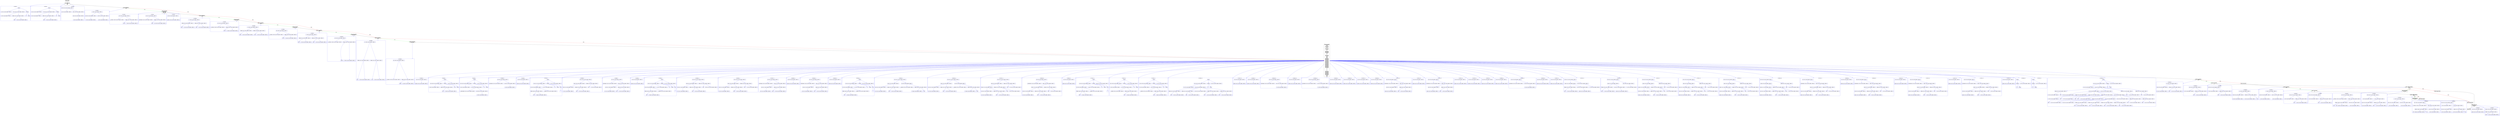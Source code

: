 digraph CFG {
    compound=true;
    graph [splines=true];
    node [shape=rectangle];

    BB26 [label=<<B>BB26: END</B><BR ALIGN="CENTER"/>>];
    BB25 [label=<<B>BB25: While Body</B><BR ALIGN="CENTER"/>FUNC_CALL<BR ALIGN="CENTER"/>=<BR ALIGN="CENTER"/>>];
    subgraph cluster_instruction0 {
        label = "OT of BB25:0";
        style=rounded;
        color=blue;
        entry0 [shape=point, style=invis];
        node0 [label="call <void:0, reg: RT, spilled: 0, offset: 0>", color=blue];
        node1 [label="__writeChar <void:0, reg: (null), spilled: 0, offset: 0>", color=blue];
        node0 -> node1[color=blue];
        node2 [label="indexr <char:0, reg: R0, spilled: 0, offset: 0>", color=blue];
        node3 [label="litRead <string:0, reg: R0, spilled: 0, offset: 0>", color=blue];
        node4 [label="STR", color=blue];
        node3 -> node4[color=blue];
        node5 [label="\"NO\" <string:0, reg: AR, spilled: 0, offset: 0>", color=blue];
        node3 -> node5[color=blue];
        node2 -> node3[color=blue];
        node6 [label="read <int:0, reg: R1, spilled: 0, offset: 0>", color=blue];
        node7 [label="i <int:0, reg: AR, spilled: 0, offset: 0>", color=blue];
        node6 -> node7[color=blue];
        node2 -> node6[color=blue];
        node0 -> node2[color=blue];
    }
    BB25 -> entry0 [lhead=cluster_instruction0, color=blue];
    subgraph cluster_instruction1 {
        label = "OT of BB25:1";
        style=rounded;
        color=blue;
        entry1 [shape=point, style=invis];
        node8 [label="write <int:0, reg: (null), spilled: 0, offset: 0>", color=blue];
        node9 [label="i <int:0, reg: AR, spilled: 0, offset: 0>", color=blue];
        node8 -> node9[color=blue];
        node10 [label="+ <int:0, reg: R0, spilled: 0, offset: 0>", color=blue];
        node11 [label="read <int:0, reg: R0, spilled: 0, offset: 0>", color=blue];
        node12 [label="i <int:0, reg: AR, spilled: 0, offset: 0>", color=blue];
        node11 -> node12[color=blue];
        node10 -> node11[color=blue];
        node13 [label="litRead <int:0, reg: R1, spilled: 0, offset: 0>", color=blue];
        node14 [label="DEC", color=blue];
        node13 -> node14[color=blue];
        node15 [label="1 <int:0, reg: (null), spilled: 0, offset: 0>", color=blue];
        node13 -> node15[color=blue];
        node10 -> node13[color=blue];
        node8 -> node10[color=blue];
    }
    BB25 -> entry1 [lhead=cluster_instruction1, color=blue];
    BB24 [label=<<B>BB24: Empty block</B><BR ALIGN="CENTER"/>>];
    BB23 [label=<<B>BB23: While Condition</B><BR ALIGN="CENTER"/>EXPR<BR ALIGN="CENTER"/>>];
    subgraph cluster_instruction2 {
        label = "OT of BB23:0";
        style=rounded;
        color=blue;
        entry2 [shape=point, style=invis];
        node16 [label="!= <bool:0, reg: R0, spilled: 0, offset: 0>", color=blue];
        node17 [label="read <int:0, reg: R0, spilled: 0, offset: 0>", color=blue];
        node18 [label="i <int:0, reg: AR, spilled: 0, offset: 0>", color=blue];
        node17 -> node18[color=blue];
        node16 -> node17[color=blue];
        node19 [label="read <int:0, reg: R1, spilled: 0, offset: 0>", color=blue];
        node20 [label="l <int:0, reg: AR, spilled: 0, offset: 0>", color=blue];
        node19 -> node20[color=blue];
        node16 -> node19[color=blue];
    }
    BB23 -> entry2 [lhead=cluster_instruction2, color=blue];
    BB22 [label=<<B>BB22: Then Block</B><BR ALIGN="CENTER"/>=<BR ALIGN="CENTER"/>=<BR ALIGN="CENTER"/>>];
    subgraph cluster_instruction3 {
        label = "OT of BB22:0";
        style=rounded;
        color=blue;
        entry3 [shape=point, style=invis];
        node21 [label="write <int:0, reg: (null), spilled: 0, offset: 0>", color=blue];
        node22 [label="i <int:0, reg: AR, spilled: 0, offset: 0>", color=blue];
        node21 -> node22[color=blue];
        node23 [label="litRead <int:0, reg: R0, spilled: 0, offset: 0>", color=blue];
        node24 [label="DEC", color=blue];
        node23 -> node24[color=blue];
        node25 [label="0 <int:0, reg: (null), spilled: 0, offset: 0>", color=blue];
        node23 -> node25[color=blue];
        node21 -> node23[color=blue];
    }
    BB22 -> entry3 [lhead=cluster_instruction3, color=blue];
    subgraph cluster_instruction4 {
        label = "OT of BB22:1";
        style=rounded;
        color=blue;
        entry4 [shape=point, style=invis];
        node26 [label="write <int:0, reg: (null), spilled: 0, offset: 0>", color=blue];
        node27 [label="l <int:0, reg: AR, spilled: 0, offset: 0>", color=blue];
        node26 -> node27[color=blue];
        node28 [label="litRead <int:0, reg: R0, spilled: 0, offset: 0>", color=blue];
        node29 [label="DEC", color=blue];
        node28 -> node29[color=blue];
        node30 [label="3 <int:0, reg: (null), spilled: 0, offset: 0>", color=blue];
        node28 -> node30[color=blue];
        node26 -> node28[color=blue];
    }
    BB22 -> entry4 [lhead=cluster_instruction4, color=blue];
    BB21 [label=<<B>BB21: Empty block</B><BR ALIGN="CENTER"/>>];
    BB20 [label=<<B>BB20: If Condition</B><BR ALIGN="CENTER"/>EXPR<BR ALIGN="CENTER"/>>];
    subgraph cluster_instruction5 {
        label = "OT of BB20:0";
        style=rounded;
        color=blue;
        entry5 [shape=point, style=invis];
        node31 [label="== <bool:0, reg: R0, spilled: 0, offset: 0>", color=blue];
        node32 [label="read <int:0, reg: R0, spilled: 0, offset: 0>", color=blue];
        node33 [label="ret <int:0, reg: AR, spilled: 0, offset: 0>", color=blue];
        node32 -> node33[color=blue];
        node31 -> node32[color=blue];
        node34 [label="litRead <int:0, reg: R1, spilled: 0, offset: 0>", color=blue];
        node35 [label="DEC", color=blue];
        node34 -> node35[color=blue];
        node36 [label="9 <int:0, reg: (null), spilled: 0, offset: 0>", color=blue];
        node34 -> node36[color=blue];
        node31 -> node34[color=blue];
    }
    BB20 -> entry5 [lhead=cluster_instruction5, color=blue];
    BB19 [label=<<B>BB19: While Body</B><BR ALIGN="CENTER"/>FUNC_CALL<BR ALIGN="CENTER"/>=<BR ALIGN="CENTER"/>>];
    subgraph cluster_instruction6 {
        label = "OT of BB19:0";
        style=rounded;
        color=blue;
        entry6 [shape=point, style=invis];
        node37 [label="call <void:0, reg: RT, spilled: 0, offset: 0>", color=blue];
        node38 [label="__writeChar <void:0, reg: (null), spilled: 0, offset: 0>", color=blue];
        node37 -> node38[color=blue];
        node39 [label="indexr <char:0, reg: R0, spilled: 0, offset: 0>", color=blue];
        node40 [label="litRead <string:0, reg: R0, spilled: 0, offset: 0>", color=blue];
        node41 [label="STR", color=blue];
        node40 -> node41[color=blue];
        node42 [label="\"YES\" <string:0, reg: AR, spilled: 0, offset: 0>", color=blue];
        node40 -> node42[color=blue];
        node39 -> node40[color=blue];
        node43 [label="read <int:0, reg: R1, spilled: 0, offset: 0>", color=blue];
        node44 [label="i <int:0, reg: AR, spilled: 0, offset: 0>", color=blue];
        node43 -> node44[color=blue];
        node39 -> node43[color=blue];
        node37 -> node39[color=blue];
    }
    BB19 -> entry6 [lhead=cluster_instruction6, color=blue];
    subgraph cluster_instruction7 {
        label = "OT of BB19:1";
        style=rounded;
        color=blue;
        entry7 [shape=point, style=invis];
        node45 [label="write <int:0, reg: (null), spilled: 0, offset: 0>", color=blue];
        node46 [label="i <int:0, reg: AR, spilled: 0, offset: 0>", color=blue];
        node45 -> node46[color=blue];
        node47 [label="+ <int:0, reg: R0, spilled: 0, offset: 0>", color=blue];
        node48 [label="read <int:0, reg: R0, spilled: 0, offset: 0>", color=blue];
        node49 [label="i <int:0, reg: AR, spilled: 0, offset: 0>", color=blue];
        node48 -> node49[color=blue];
        node47 -> node48[color=blue];
        node50 [label="litRead <int:0, reg: R1, spilled: 0, offset: 0>", color=blue];
        node51 [label="DEC", color=blue];
        node50 -> node51[color=blue];
        node52 [label="1 <int:0, reg: (null), spilled: 0, offset: 0>", color=blue];
        node50 -> node52[color=blue];
        node47 -> node50[color=blue];
        node45 -> node47[color=blue];
    }
    BB19 -> entry7 [lhead=cluster_instruction7, color=blue];
    BB18 [label=<<B>BB18: Empty block</B><BR ALIGN="CENTER"/>>];
    BB17 [label=<<B>BB17: While Condition</B><BR ALIGN="CENTER"/>EXPR<BR ALIGN="CENTER"/>>];
    subgraph cluster_instruction8 {
        label = "OT of BB17:0";
        style=rounded;
        color=blue;
        entry8 [shape=point, style=invis];
        node53 [label="!= <bool:0, reg: R0, spilled: 0, offset: 0>", color=blue];
        node54 [label="read <int:0, reg: R0, spilled: 0, offset: 0>", color=blue];
        node55 [label="i <int:0, reg: AR, spilled: 0, offset: 0>", color=blue];
        node54 -> node55[color=blue];
        node53 -> node54[color=blue];
        node56 [label="read <int:0, reg: R1, spilled: 0, offset: 0>", color=blue];
        node57 [label="l <int:0, reg: AR, spilled: 0, offset: 0>", color=blue];
        node56 -> node57[color=blue];
        node53 -> node56[color=blue];
    }
    BB17 -> entry8 [lhead=cluster_instruction8, color=blue];
    BB16 [label=<<B>BB16: Else Block</B><BR ALIGN="CENTER"/>>];
    BB15 [label=<<B>BB15: Then Block</B><BR ALIGN="CENTER"/>=<BR ALIGN="CENTER"/>=<BR ALIGN="CENTER"/>>];
    subgraph cluster_instruction9 {
        label = "OT of BB15:0";
        style=rounded;
        color=blue;
        entry9 [shape=point, style=invis];
        node58 [label="write <int:0, reg: (null), spilled: 0, offset: 0>", color=blue];
        node59 [label="i <int:0, reg: AR, spilled: 0, offset: 0>", color=blue];
        node58 -> node59[color=blue];
        node60 [label="litRead <int:0, reg: R0, spilled: 0, offset: 0>", color=blue];
        node61 [label="DEC", color=blue];
        node60 -> node61[color=blue];
        node62 [label="0 <int:0, reg: (null), spilled: 0, offset: 0>", color=blue];
        node60 -> node62[color=blue];
        node58 -> node60[color=blue];
    }
    BB15 -> entry9 [lhead=cluster_instruction9, color=blue];
    subgraph cluster_instruction10 {
        label = "OT of BB15:1";
        style=rounded;
        color=blue;
        entry10 [shape=point, style=invis];
        node63 [label="write <int:0, reg: (null), spilled: 0, offset: 0>", color=blue];
        node64 [label="l <int:0, reg: AR, spilled: 0, offset: 0>", color=blue];
        node63 -> node64[color=blue];
        node65 [label="litRead <int:0, reg: R0, spilled: 0, offset: 0>", color=blue];
        node66 [label="DEC", color=blue];
        node65 -> node66[color=blue];
        node67 [label="4 <int:0, reg: (null), spilled: 0, offset: 0>", color=blue];
        node65 -> node67[color=blue];
        node63 -> node65[color=blue];
    }
    BB15 -> entry10 [lhead=cluster_instruction10, color=blue];
    BB14 [label=<<B>BB14: Base block</B><BR ALIGN="CENTER"/>FUNC_CALL<BR ALIGN="CENTER"/>DEC<BR ALIGN="CENTER"/>>];
    subgraph cluster_instruction11 {
        label = "OT of BB14:0";
        style=rounded;
        color=blue;
        entry11 [shape=point, style=invis];
        node68 [label="call <int:0, reg: RT, spilled: 0, offset: 0>", color=blue];
        node69 [label="println <int:0, reg: (null), spilled: 0, offset: 0>", color=blue];
        node68 -> node69[color=blue];
    }
    BB14 -> entry11 [lhead=cluster_instruction11, color=blue];
    subgraph cluster_instruction12 {
        label = "OT of BB14:1";
        style=rounded;
        color=blue;
        entry12 [shape=point, style=invis];
        node70 [label="return <int:0, reg: RT, spilled: 0, offset: 0>", color=blue];
        node71 [label="litRead <int:0, reg: R0, spilled: 0, offset: 0>", color=blue];
        node72 [label="DEC", color=blue];
        node71 -> node72[color=blue];
        node73 [label="0 <int:0, reg: (null), spilled: 0, offset: 0>", color=blue];
        node71 -> node73[color=blue];
        node70 -> node71[color=blue];
    }
    BB14 -> entry12 [lhead=cluster_instruction12, color=blue];
    BB13 [label=<<B>BB13: If Condition</B><BR ALIGN="CENTER"/>EXPR<BR ALIGN="CENTER"/>>];
    subgraph cluster_instruction13 {
        label = "OT of BB13:0";
        style=rounded;
        color=blue;
        entry13 [shape=point, style=invis];
        node74 [label="== <bool:0, reg: R0, spilled: 0, offset: 0>", color=blue];
        node75 [label="read <int:0, reg: R0, spilled: 0, offset: 0>", color=blue];
        node76 [label="ret <int:0, reg: AR, spilled: 0, offset: 0>", color=blue];
        node75 -> node76[color=blue];
        node74 -> node75[color=blue];
        node77 [label="litRead <int:0, reg: R1, spilled: 0, offset: 0>", color=blue];
        node78 [label="DEC", color=blue];
        node77 -> node78[color=blue];
        node79 [label="10 <int:0, reg: (null), spilled: 0, offset: 0>", color=blue];
        node77 -> node79[color=blue];
        node74 -> node77[color=blue];
    }
    BB13 -> entry13 [lhead=cluster_instruction13, color=blue];
    BB12 [label=<<B>BB12: Then Block</B><BR ALIGN="CENTER"/>FUNC_CALL<BR ALIGN="CENTER"/>>];
    subgraph cluster_instruction14 {
        label = "OT of BB12:0";
        style=rounded;
        color=blue;
        entry14 [shape=point, style=invis];
        node80 [label="call <void:0, reg: RT, spilled: 0, offset: 0>", color=blue];
        node81 [label="__writeChar <void:0, reg: (null), spilled: 0, offset: 0>", color=blue];
        node80 -> node81[color=blue];
        node82 [label="litRead <char:0, reg: R0, spilled: 0, offset: 0>", color=blue];
        node83 [label="SYMB", color=blue];
        node82 -> node83[color=blue];
        node84 [label="'5' <char:0, reg: (null), spilled: 0, offset: 0>", color=blue];
        node82 -> node84[color=blue];
        node80 -> node82[color=blue];
    }
    BB12 -> entry14 [lhead=cluster_instruction14, color=blue];
    BB11 [label=<<B>BB11: Base block</B><BR ALIGN="CENTER"/>FUNC_CALL<BR ALIGN="CENTER"/>VAR<BR ALIGN="CENTER"/>VAR<BR ALIGN="CENTER"/>FUNC_CALL<BR ALIGN="CENTER"/>FUNC_CALL<BR ALIGN="CENTER"/>VAR<BR ALIGN="CENTER"/>=<BR ALIGN="CENTER"/>FUNC_CALL<BR ALIGN="CENTER"/>FUNC_CALL<BR ALIGN="CENTER"/>VAR<BR ALIGN="CENTER"/>=<BR ALIGN="CENTER"/>=<BR ALIGN="CENTER"/>FUNC_CALL<BR ALIGN="CENTER"/>FUNC_CALL<BR ALIGN="CENTER"/>FUNC_CALL<BR ALIGN="CENTER"/>FUNC_CALL<BR ALIGN="CENTER"/>VAR<BR ALIGN="CENTER"/>=<BR ALIGN="CENTER"/>=<BR ALIGN="CENTER"/>=<BR ALIGN="CENTER"/>FUNC_CALL<BR ALIGN="CENTER"/>FUNC_CALL<BR ALIGN="CENTER"/>VAR<BR ALIGN="CENTER"/>VAR<BR ALIGN="CENTER"/>VAR<BR ALIGN="CENTER"/>VAR<BR ALIGN="CENTER"/>FUNC_CALL<BR ALIGN="CENTER"/>FUNC_CALL<BR ALIGN="CENTER"/>FUNC_CALL<BR ALIGN="CENTER"/>FUNC_CALL<BR ALIGN="CENTER"/>FUNC_CALL<BR ALIGN="CENTER"/>FUNC_CALL<BR ALIGN="CENTER"/>FUNC_CALL<BR ALIGN="CENTER"/>FUNC_CALL<BR ALIGN="CENTER"/>FUNC_CALL<BR ALIGN="CENTER"/>FUNC_CALL<BR ALIGN="CENTER"/>FUNC_CALL<BR ALIGN="CENTER"/>FUNC_CALL<BR ALIGN="CENTER"/>FUNC_CALL<BR ALIGN="CENTER"/>FUNC_CALL<BR ALIGN="CENTER"/>FUNC_CALL<BR ALIGN="CENTER"/>FUNC_CALL<BR ALIGN="CENTER"/>FUNC_CALL<BR ALIGN="CENTER"/>FUNC_CALL<BR ALIGN="CENTER"/>FUNC_CALL<BR ALIGN="CENTER"/>=<BR ALIGN="CENTER"/>=<BR ALIGN="CENTER"/>=<BR ALIGN="CENTER"/>=<BR ALIGN="CENTER"/>=<BR ALIGN="CENTER"/>=<BR ALIGN="CENTER"/>FUNC_CALL<BR ALIGN="CENTER"/>FUNC_CALL<BR ALIGN="CENTER"/>FUNC_CALL<BR ALIGN="CENTER"/>FUNC_CALL<BR ALIGN="CENTER"/>FUNC_CALL<BR ALIGN="CENTER"/>FUNC_CALL<BR ALIGN="CENTER"/>FUNC_CALL<BR ALIGN="CENTER"/>FUNC_CALL<BR ALIGN="CENTER"/>VAR<BR ALIGN="CENTER"/>VAR<BR ALIGN="CENTER"/>VAR<BR ALIGN="CENTER"/>>];
    subgraph cluster_instruction15 {
        label = "OT of BB11:0";
        style=rounded;
        color=blue;
        entry15 [shape=point, style=invis];
        node85 [label="call <int:0, reg: RT, spilled: 0, offset: 0>", color=blue];
        node86 [label="println <int:0, reg: (null), spilled: 0, offset: 0>", color=blue];
        node85 -> node86[color=blue];
    }
    BB11 -> entry15 [lhead=cluster_instruction15, color=blue];
    subgraph cluster_instruction16 {
        label = "OT of BB11:1";
        style=rounded;
        color=blue;
        entry16 [shape=point, style=invis];
        node87 [label="declare", color=blue];
        node88 [label="withType", color=blue];
        node89 [label="byte", color=blue];
        node88 -> node89[color=blue];
        node90 [label="builtin", color=blue];
        node88 -> node90[color=blue];
        node87 -> node88[color=blue];
        node91 [label="r <byte:0, reg: (null), spilled: 0, offset: 0>", color=blue];
        node87 -> node91[color=blue];
        node92 [label="write <byte:0, reg: (null), spilled: 0, offset: 0>", color=blue];
        node93 [label="r <byte:0, reg: AR, spilled: 0, offset: 0>", color=blue];
        node92 -> node93[color=blue];
        node94 [label="litRead <byte:0, reg: R0, spilled: 0, offset: 0>", color=blue];
        node95 [label="DEC", color=blue];
        node94 -> node95[color=blue];
        node96 [label="-9 <byte:0, reg: (null), spilled: 0, offset: 0>", color=blue];
        node94 -> node96[color=blue];
        node92 -> node94[color=blue];
        node87 -> node92[color=blue];
    }
    BB11 -> entry16 [lhead=cluster_instruction16, color=blue];
    subgraph cluster_instruction17 {
        label = "OT of BB11:2";
        style=rounded;
        color=blue;
        entry17 [shape=point, style=invis];
        node97 [label="declare", color=blue];
        node98 [label="withType", color=blue];
        node99 [label="int", color=blue];
        node98 -> node99[color=blue];
        node100 [label="builtin", color=blue];
        node98 -> node100[color=blue];
        node97 -> node98[color=blue];
        node101 [label="g <int:0, reg: (null), spilled: 0, offset: 0>", color=blue];
        node97 -> node101[color=blue];
        node102 [label="write <int:0, reg: (null), spilled: 0, offset: 0>", color=blue];
        node103 [label="g <int:0, reg: AR, spilled: 0, offset: 0>", color=blue];
        node102 -> node103[color=blue];
        node104 [label="call <int:0, reg: RT, spilled: 0, offset: 0>", color=blue];
        node105 [label="__toIntFromByte <int:0, reg: (null), spilled: 0, offset: 0>", color=blue];
        node104 -> node105[color=blue];
        node106 [label="read <byte:0, reg: R0, spilled: 0, offset: 0>", color=blue];
        node107 [label="r <byte:0, reg: AR, spilled: 0, offset: 0>", color=blue];
        node106 -> node107[color=blue];
        node104 -> node106[color=blue];
        node102 -> node104[color=blue];
        node97 -> node102[color=blue];
    }
    BB11 -> entry17 [lhead=cluster_instruction17, color=blue];
    subgraph cluster_instruction18 {
        label = "OT of BB11:3";
        style=rounded;
        color=blue;
        entry18 [shape=point, style=invis];
        node108 [label="call <int:0, reg: RT, spilled: 0, offset: 0>", color=blue];
        node109 [label="printNumber <int:0, reg: (null), spilled: 0, offset: 0>", color=blue];
        node108 -> node109[color=blue];
        node110 [label="read <int:0, reg: R0, spilled: 0, offset: 0>", color=blue];
        node111 [label="g <int:0, reg: AR, spilled: 0, offset: 0>", color=blue];
        node110 -> node111[color=blue];
        node108 -> node110[color=blue];
    }
    BB11 -> entry18 [lhead=cluster_instruction18, color=blue];
    subgraph cluster_instruction19 {
        label = "OT of BB11:4";
        style=rounded;
        color=blue;
        entry19 [shape=point, style=invis];
        node112 [label="call <int:0, reg: RT, spilled: 0, offset: 0>", color=blue];
        node113 [label="println <int:0, reg: (null), spilled: 0, offset: 0>", color=blue];
        node112 -> node113[color=blue];
    }
    BB11 -> entry19 [lhead=cluster_instruction19, color=blue];
    subgraph cluster_instruction20 {
        label = "OT of BB11:5";
        style=rounded;
        color=blue;
        entry20 [shape=point, style=invis];
        node114 [label="declare", color=blue];
        node115 [label="withType", color=blue];
        node116 [label="int", color=blue];
        node115 -> node116[color=blue];
        node117 [label="builtin", color=blue];
        node115 -> node117[color=blue];
        node118 [label="array", color=blue];
        node119 [label="1", color=blue];
        node118 -> node119[color=blue];
        node115 -> node118[color=blue];
        node114 -> node115[color=blue];
        node120 [label="ar <int:1, reg: (null), spilled: 0, offset: 0>", color=blue];
        node114 -> node120[color=blue];
        node121 [label="write <int:1, reg: (null), spilled: 0, offset: 0>", color=blue];
        node122 [label="ar <int:1, reg: AR, spilled: 0, offset: 0>", color=blue];
        node121 -> node122[color=blue];
        node123 [label="call <ref:0, reg: RT, spilled: 0, offset: 0>", color=blue];
        node124 [label="__allocRef <ref:0, reg: (null), spilled: 0, offset: 0>", color=blue];
        node123 -> node124[color=blue];
        node125 [label="litRead <long:0, reg: R0, spilled: 0, offset: 0>", color=blue];
        node126 [label="DEC", color=blue];
        node125 -> node126[color=blue];
        node127 [label="4 <long:0, reg: AR, spilled: 0, offset: 0>", color=blue];
        node125 -> node127[color=blue];
        node123 -> node125[color=blue];
        node121 -> node123[color=blue];
        node114 -> node121[color=blue];
    }
    BB11 -> entry20 [lhead=cluster_instruction20, color=blue];
    subgraph cluster_instruction21 {
        label = "OT of BB11:6";
        style=rounded;
        color=blue;
        entry21 [shape=point, style=invis];
        node128 [label="write <int:0, reg: (null), spilled: 0, offset: 0>", color=blue];
        node129 [label="index <int:0, reg: R0, spilled: 0, offset: 0>", color=blue];
        node130 [label="read <int:1, reg: R0, spilled: 0, offset: 0>", color=blue];
        node131 [label="ar <int:1, reg: AR, spilled: 0, offset: 0>", color=blue];
        node130 -> node131[color=blue];
        node129 -> node130[color=blue];
        node132 [label="litRead <int:0, reg: R1, spilled: 0, offset: 0>", color=blue];
        node133 [label="DEC", color=blue];
        node132 -> node133[color=blue];
        node134 [label="0 <int:0, reg: (null), spilled: 0, offset: 0>", color=blue];
        node132 -> node134[color=blue];
        node129 -> node132[color=blue];
        node128 -> node129[color=blue];
        node135 [label="litRead <int:0, reg: R1, spilled: 0, offset: 0>", color=blue];
        node136 [label="DEC", color=blue];
        node135 -> node136[color=blue];
        node137 [label="1 <int:0, reg: (null), spilled: 0, offset: 0>", color=blue];
        node135 -> node137[color=blue];
        node128 -> node135[color=blue];
    }
    BB11 -> entry21 [lhead=cluster_instruction21, color=blue];
    subgraph cluster_instruction22 {
        label = "OT of BB11:7";
        style=rounded;
        color=blue;
        entry22 [shape=point, style=invis];
        node138 [label="call <int:0, reg: RT, spilled: 0, offset: 0>", color=blue];
        node139 [label="printNumber <int:0, reg: (null), spilled: 0, offset: 0>", color=blue];
        node138 -> node139[color=blue];
        node140 [label="indexr <int:0, reg: R0, spilled: 0, offset: 0>", color=blue];
        node141 [label="read <int:1, reg: R0, spilled: 0, offset: 0>", color=blue];
        node142 [label="ar <int:1, reg: AR, spilled: 0, offset: 0>", color=blue];
        node141 -> node142[color=blue];
        node140 -> node141[color=blue];
        node143 [label="litRead <int:0, reg: R1, spilled: 0, offset: 0>", color=blue];
        node144 [label="DEC", color=blue];
        node143 -> node144[color=blue];
        node145 [label="0 <int:0, reg: (null), spilled: 0, offset: 0>", color=blue];
        node143 -> node145[color=blue];
        node140 -> node143[color=blue];
        node138 -> node140[color=blue];
    }
    BB11 -> entry22 [lhead=cluster_instruction22, color=blue];
    subgraph cluster_instruction23 {
        label = "OT of BB11:8";
        style=rounded;
        color=blue;
        entry23 [shape=point, style=invis];
        node146 [label="call <int:0, reg: RT, spilled: 0, offset: 0>", color=blue];
        node147 [label="println <int:0, reg: (null), spilled: 0, offset: 0>", color=blue];
        node146 -> node147[color=blue];
    }
    BB11 -> entry23 [lhead=cluster_instruction23, color=blue];
    subgraph cluster_instruction24 {
        label = "OT of BB11:9";
        style=rounded;
        color=blue;
        entry24 [shape=point, style=invis];
        node148 [label="declare", color=blue];
        node149 [label="withType", color=blue];
        node150 [label="int", color=blue];
        node149 -> node150[color=blue];
        node151 [label="builtin", color=blue];
        node149 -> node151[color=blue];
        node152 [label="array", color=blue];
        node153 [label="1", color=blue];
        node152 -> node153[color=blue];
        node149 -> node152[color=blue];
        node148 -> node149[color=blue];
        node154 [label="ar2 <int:1, reg: (null), spilled: 0, offset: 0>", color=blue];
        node148 -> node154[color=blue];
        node155 [label="write <int:1, reg: (null), spilled: 0, offset: 0>", color=blue];
        node156 [label="ar2 <int:1, reg: AR, spilled: 0, offset: 0>", color=blue];
        node155 -> node156[color=blue];
        node157 [label="call <ref:0, reg: RT, spilled: 0, offset: 0>", color=blue];
        node158 [label="__allocRef <ref:0, reg: (null), spilled: 0, offset: 0>", color=blue];
        node157 -> node158[color=blue];
        node159 [label="litRead <long:0, reg: R0, spilled: 0, offset: 0>", color=blue];
        node160 [label="DEC", color=blue];
        node159 -> node160[color=blue];
        node161 [label="4 <long:0, reg: AR, spilled: 0, offset: 0>", color=blue];
        node159 -> node161[color=blue];
        node157 -> node159[color=blue];
        node155 -> node157[color=blue];
        node148 -> node155[color=blue];
    }
    BB11 -> entry24 [lhead=cluster_instruction24, color=blue];
    subgraph cluster_instruction25 {
        label = "OT of BB11:10";
        style=rounded;
        color=blue;
        entry25 [shape=point, style=invis];
        node162 [label="write <int:0, reg: (null), spilled: 0, offset: 0>", color=blue];
        node163 [label="index <int:0, reg: R0, spilled: 0, offset: 0>", color=blue];
        node164 [label="read <int:1, reg: R0, spilled: 0, offset: 0>", color=blue];
        node165 [label="ar2 <int:1, reg: AR, spilled: 0, offset: 0>", color=blue];
        node164 -> node165[color=blue];
        node163 -> node164[color=blue];
        node166 [label="litRead <int:0, reg: R1, spilled: 0, offset: 0>", color=blue];
        node167 [label="DEC", color=blue];
        node166 -> node167[color=blue];
        node168 [label="0 <int:0, reg: (null), spilled: 0, offset: 0>", color=blue];
        node166 -> node168[color=blue];
        node163 -> node166[color=blue];
        node162 -> node163[color=blue];
        node169 [label="litRead <int:0, reg: R1, spilled: 0, offset: 0>", color=blue];
        node170 [label="DEC", color=blue];
        node169 -> node170[color=blue];
        node171 [label="78978 <int:0, reg: (null), spilled: 0, offset: 0>", color=blue];
        node169 -> node171[color=blue];
        node162 -> node169[color=blue];
    }
    BB11 -> entry25 [lhead=cluster_instruction25, color=blue];
    subgraph cluster_instruction26 {
        label = "OT of BB11:11";
        style=rounded;
        color=blue;
        entry26 [shape=point, style=invis];
        node172 [label="write <int:0, reg: (null), spilled: 0, offset: 0>", color=blue];
        node173 [label="index <int:0, reg: R0, spilled: 0, offset: 0>", color=blue];
        node174 [label="read <int:1, reg: R0, spilled: 0, offset: 0>", color=blue];
        node175 [label="ar2 <int:1, reg: AR, spilled: 0, offset: 0>", color=blue];
        node174 -> node175[color=blue];
        node173 -> node174[color=blue];
        node176 [label="litRead <int:0, reg: R1, spilled: 0, offset: 0>", color=blue];
        node177 [label="DEC", color=blue];
        node176 -> node177[color=blue];
        node178 [label="3 <int:0, reg: (null), spilled: 0, offset: 0>", color=blue];
        node176 -> node178[color=blue];
        node173 -> node176[color=blue];
        node172 -> node173[color=blue];
        node179 [label="litRead <int:0, reg: R1, spilled: 0, offset: 0>", color=blue];
        node180 [label="DEC", color=blue];
        node179 -> node180[color=blue];
        node181 [label="2 <int:0, reg: (null), spilled: 0, offset: 0>", color=blue];
        node179 -> node181[color=blue];
        node172 -> node179[color=blue];
    }
    BB11 -> entry26 [lhead=cluster_instruction26, color=blue];
    subgraph cluster_instruction27 {
        label = "OT of BB11:12";
        style=rounded;
        color=blue;
        entry27 [shape=point, style=invis];
        node182 [label="call <int:0, reg: RT, spilled: 0, offset: 0>", color=blue];
        node183 [label="printNumber <int:0, reg: (null), spilled: 0, offset: 0>", color=blue];
        node182 -> node183[color=blue];
        node184 [label="indexr <int:0, reg: R0, spilled: 0, offset: 0>", color=blue];
        node185 [label="read <int:1, reg: R0, spilled: 0, offset: 0>", color=blue];
        node186 [label="ar2 <int:1, reg: AR, spilled: 0, offset: 0>", color=blue];
        node185 -> node186[color=blue];
        node184 -> node185[color=blue];
        node187 [label="litRead <int:0, reg: R1, spilled: 0, offset: 0>", color=blue];
        node188 [label="DEC", color=blue];
        node187 -> node188[color=blue];
        node189 [label="0 <int:0, reg: (null), spilled: 0, offset: 0>", color=blue];
        node187 -> node189[color=blue];
        node184 -> node187[color=blue];
        node182 -> node184[color=blue];
    }
    BB11 -> entry27 [lhead=cluster_instruction27, color=blue];
    subgraph cluster_instruction28 {
        label = "OT of BB11:13";
        style=rounded;
        color=blue;
        entry28 [shape=point, style=invis];
        node190 [label="call <int:0, reg: RT, spilled: 0, offset: 0>", color=blue];
        node191 [label="println <int:0, reg: (null), spilled: 0, offset: 0>", color=blue];
        node190 -> node191[color=blue];
    }
    BB11 -> entry28 [lhead=cluster_instruction28, color=blue];
    subgraph cluster_instruction29 {
        label = "OT of BB11:14";
        style=rounded;
        color=blue;
        entry29 [shape=point, style=invis];
        node192 [label="call <int:0, reg: RT, spilled: 0, offset: 0>", color=blue];
        node193 [label="printNumber <int:0, reg: (null), spilled: 0, offset: 0>", color=blue];
        node192 -> node193[color=blue];
        node194 [label="indexr <int:0, reg: R0, spilled: 0, offset: 0>", color=blue];
        node195 [label="read <int:1, reg: R0, spilled: 0, offset: 0>", color=blue];
        node196 [label="ar2 <int:1, reg: AR, spilled: 0, offset: 0>", color=blue];
        node195 -> node196[color=blue];
        node194 -> node195[color=blue];
        node197 [label="litRead <int:0, reg: R1, spilled: 0, offset: 0>", color=blue];
        node198 [label="DEC", color=blue];
        node197 -> node198[color=blue];
        node199 [label="3 <int:0, reg: (null), spilled: 0, offset: 0>", color=blue];
        node197 -> node199[color=blue];
        node194 -> node197[color=blue];
        node192 -> node194[color=blue];
    }
    BB11 -> entry29 [lhead=cluster_instruction29, color=blue];
    subgraph cluster_instruction30 {
        label = "OT of BB11:15";
        style=rounded;
        color=blue;
        entry30 [shape=point, style=invis];
        node200 [label="call <int:0, reg: RT, spilled: 0, offset: 0>", color=blue];
        node201 [label="println <int:0, reg: (null), spilled: 0, offset: 0>", color=blue];
        node200 -> node201[color=blue];
    }
    BB11 -> entry30 [lhead=cluster_instruction30, color=blue];
    subgraph cluster_instruction31 {
        label = "OT of BB11:16";
        style=rounded;
        color=blue;
        entry31 [shape=point, style=invis];
        node202 [label="declare", color=blue];
        node203 [label="withType", color=blue];
        node204 [label="int", color=blue];
        node203 -> node204[color=blue];
        node205 [label="builtin", color=blue];
        node203 -> node205[color=blue];
        node206 [label="array", color=blue];
        node207 [label="2", color=blue];
        node206 -> node207[color=blue];
        node203 -> node206[color=blue];
        node202 -> node203[color=blue];
        node208 [label="ar3 <int:2, reg: (null), spilled: 0, offset: 0>", color=blue];
        node202 -> node208[color=blue];
        node209 [label="write <int:2, reg: (null), spilled: 0, offset: 0>", color=blue];
        node210 [label="ar3 <int:2, reg: AR, spilled: 0, offset: 0>", color=blue];
        node209 -> node210[color=blue];
        node211 [label="call <ref:0, reg: RT, spilled: 0, offset: 0>", color=blue];
        node212 [label="__allocRef <ref:0, reg: (null), spilled: 0, offset: 0>", color=blue];
        node211 -> node212[color=blue];
        node213 [label="litRead <long:0, reg: R0, spilled: 0, offset: 0>", color=blue];
        node214 [label="DEC", color=blue];
        node213 -> node214[color=blue];
        node215 [label="2 <long:0, reg: AR, spilled: 0, offset: 0>", color=blue];
        node213 -> node215[color=blue];
        node211 -> node213[color=blue];
        node209 -> node211[color=blue];
        node202 -> node209[color=blue];
    }
    BB11 -> entry31 [lhead=cluster_instruction31, color=blue];
    subgraph cluster_instruction32 {
        label = "OT of BB11:17";
        style=rounded;
        color=blue;
        entry32 [shape=point, style=invis];
        node216 [label="write <int:1, reg: (null), spilled: 0, offset: 0>", color=blue];
        node217 [label="index <int:1, reg: R0, spilled: 0, offset: 0>", color=blue];
        node218 [label="read <int:2, reg: R0, spilled: 0, offset: 0>", color=blue];
        node219 [label="ar3 <int:2, reg: AR, spilled: 0, offset: 0>", color=blue];
        node218 -> node219[color=blue];
        node217 -> node218[color=blue];
        node220 [label="litRead <int:0, reg: R1, spilled: 0, offset: 0>", color=blue];
        node221 [label="DEC", color=blue];
        node220 -> node221[color=blue];
        node222 [label="0 <int:0, reg: (null), spilled: 0, offset: 0>", color=blue];
        node220 -> node222[color=blue];
        node217 -> node220[color=blue];
        node216 -> node217[color=blue];
        node223 [label="call <ref:0, reg: RT, spilled: 0, offset: 0>", color=blue];
        node224 [label="__allocRef <ref:0, reg: (null), spilled: 0, offset: 0>", color=blue];
        node223 -> node224[color=blue];
        node225 [label="litRead <long:0, reg: R0, spilled: 0, offset: 0>", color=blue];
        node226 [label="DEC", color=blue];
        node225 -> node226[color=blue];
        node227 [label="3 <long:0, reg: AR, spilled: 0, offset: 0>", color=blue];
        node225 -> node227[color=blue];
        node223 -> node225[color=blue];
        node216 -> node223[color=blue];
    }
    BB11 -> entry32 [lhead=cluster_instruction32, color=blue];
    subgraph cluster_instruction33 {
        label = "OT of BB11:18";
        style=rounded;
        color=blue;
        entry33 [shape=point, style=invis];
        node228 [label="write <int:1, reg: (null), spilled: 0, offset: 0>", color=blue];
        node229 [label="index <int:1, reg: R0, spilled: 0, offset: 0>", color=blue];
        node230 [label="read <int:2, reg: R0, spilled: 0, offset: 0>", color=blue];
        node231 [label="ar3 <int:2, reg: AR, spilled: 0, offset: 0>", color=blue];
        node230 -> node231[color=blue];
        node229 -> node230[color=blue];
        node232 [label="litRead <int:0, reg: R1, spilled: 0, offset: 0>", color=blue];
        node233 [label="DEC", color=blue];
        node232 -> node233[color=blue];
        node234 [label="1 <int:0, reg: (null), spilled: 0, offset: 0>", color=blue];
        node232 -> node234[color=blue];
        node229 -> node232[color=blue];
        node228 -> node229[color=blue];
        node235 [label="call <ref:0, reg: RT, spilled: 0, offset: 0>", color=blue];
        node236 [label="__allocRef <ref:0, reg: (null), spilled: 0, offset: 0>", color=blue];
        node235 -> node236[color=blue];
        node237 [label="litRead <long:0, reg: R0, spilled: 0, offset: 0>", color=blue];
        node238 [label="DEC", color=blue];
        node237 -> node238[color=blue];
        node239 [label="3 <long:0, reg: AR, spilled: 0, offset: 0>", color=blue];
        node237 -> node239[color=blue];
        node235 -> node237[color=blue];
        node228 -> node235[color=blue];
    }
    BB11 -> entry33 [lhead=cluster_instruction33, color=blue];
    subgraph cluster_instruction34 {
        label = "OT of BB11:19";
        style=rounded;
        color=blue;
        entry34 [shape=point, style=invis];
        node240 [label="write <int:0, reg: (null), spilled: 0, offset: 0>", color=blue];
        node241 [label="index <int:0, reg: R0, spilled: 0, offset: 0>", color=blue];
        node242 [label="indexr <int:1, reg: R0, spilled: 0, offset: 0>", color=blue];
        node243 [label="read <int:2, reg: R0, spilled: 0, offset: 0>", color=blue];
        node244 [label="ar3 <int:2, reg: AR, spilled: 0, offset: 0>", color=blue];
        node243 -> node244[color=blue];
        node242 -> node243[color=blue];
        node245 [label="litRead <int:0, reg: R1, spilled: 0, offset: 0>", color=blue];
        node246 [label="DEC", color=blue];
        node245 -> node246[color=blue];
        node247 [label="1 <int:0, reg: (null), spilled: 0, offset: 0>", color=blue];
        node245 -> node247[color=blue];
        node242 -> node245[color=blue];
        node241 -> node242[color=blue];
        node248 [label="litRead <int:0, reg: R1, spilled: 0, offset: 0>", color=blue];
        node249 [label="DEC", color=blue];
        node248 -> node249[color=blue];
        node250 [label="0 <int:0, reg: (null), spilled: 0, offset: 0>", color=blue];
        node248 -> node250[color=blue];
        node241 -> node248[color=blue];
        node240 -> node241[color=blue];
        node251 [label="litRead <int:0, reg: R1, spilled: 0, offset: 0>", color=blue];
        node252 [label="DEC", color=blue];
        node251 -> node252[color=blue];
        node253 [label="410 <int:0, reg: (null), spilled: 0, offset: 0>", color=blue];
        node251 -> node253[color=blue];
        node240 -> node251[color=blue];
    }
    BB11 -> entry34 [lhead=cluster_instruction34, color=blue];
    subgraph cluster_instruction35 {
        label = "OT of BB11:20";
        style=rounded;
        color=blue;
        entry35 [shape=point, style=invis];
        node254 [label="call <int:0, reg: RT, spilled: 0, offset: 0>", color=blue];
        node255 [label="printNumber <int:0, reg: (null), spilled: 0, offset: 0>", color=blue];
        node254 -> node255[color=blue];
        node256 [label="indexr <int:0, reg: R0, spilled: 0, offset: 0>", color=blue];
        node257 [label="indexr <int:1, reg: R0, spilled: 0, offset: 0>", color=blue];
        node258 [label="read <int:2, reg: R0, spilled: 0, offset: 0>", color=blue];
        node259 [label="ar3 <int:2, reg: AR, spilled: 0, offset: 0>", color=blue];
        node258 -> node259[color=blue];
        node257 -> node258[color=blue];
        node260 [label="litRead <int:0, reg: R1, spilled: 0, offset: 0>", color=blue];
        node261 [label="DEC", color=blue];
        node260 -> node261[color=blue];
        node262 [label="1 <int:0, reg: (null), spilled: 0, offset: 0>", color=blue];
        node260 -> node262[color=blue];
        node257 -> node260[color=blue];
        node256 -> node257[color=blue];
        node263 [label="litRead <int:0, reg: R1, spilled: 0, offset: 0>", color=blue];
        node264 [label="DEC", color=blue];
        node263 -> node264[color=blue];
        node265 [label="0 <int:0, reg: (null), spilled: 0, offset: 0>", color=blue];
        node263 -> node265[color=blue];
        node256 -> node263[color=blue];
        node254 -> node256[color=blue];
    }
    BB11 -> entry35 [lhead=cluster_instruction35, color=blue];
    subgraph cluster_instruction36 {
        label = "OT of BB11:21";
        style=rounded;
        color=blue;
        entry36 [shape=point, style=invis];
        node266 [label="call <int:0, reg: RT, spilled: 0, offset: 0>", color=blue];
        node267 [label="println <int:0, reg: (null), spilled: 0, offset: 0>", color=blue];
        node266 -> node267[color=blue];
    }
    BB11 -> entry36 [lhead=cluster_instruction36, color=blue];
    subgraph cluster_instruction37 {
        label = "OT of BB11:22";
        style=rounded;
        color=blue;
        entry37 [shape=point, style=invis];
        node268 [label="declare", color=blue];
        node269 [label="withType", color=blue];
        node270 [label="int", color=blue];
        node269 -> node270[color=blue];
        node271 [label="builtin", color=blue];
        node269 -> node271[color=blue];
        node272 [label="array", color=blue];
        node273 [label="2", color=blue];
        node272 -> node273[color=blue];
        node269 -> node272[color=blue];
        node268 -> node269[color=blue];
        node274 [label="matrix <int:2, reg: (null), spilled: 0, offset: 0>", color=blue];
        node268 -> node274[color=blue];
        node275 [label="write <int:2, reg: (null), spilled: 0, offset: 0>", color=blue];
        node276 [label="matrix <int:2, reg: AR, spilled: 0, offset: 0>", color=blue];
        node275 -> node276[color=blue];
        node277 [label="call <ref:0, reg: RT, spilled: 0, offset: 0>", color=blue];
        node278 [label="__allocRef <ref:0, reg: (null), spilled: 0, offset: 0>", color=blue];
        node277 -> node278[color=blue];
        node279 [label="litRead <long:0, reg: R0, spilled: 0, offset: 0>", color=blue];
        node280 [label="DEC", color=blue];
        node279 -> node280[color=blue];
        node281 [label="2 <long:0, reg: AR, spilled: 0, offset: 0>", color=blue];
        node279 -> node281[color=blue];
        node277 -> node279[color=blue];
        node275 -> node277[color=blue];
        node268 -> node275[color=blue];
    }
    BB11 -> entry37 [lhead=cluster_instruction37, color=blue];
    subgraph cluster_instruction38 {
        label = "OT of BB11:23";
        style=rounded;
        color=blue;
        entry38 [shape=point, style=invis];
        node282 [label="declare", color=blue];
        node283 [label="withType", color=blue];
        node284 [label="ref", color=blue];
        node283 -> node284[color=blue];
        node285 [label="builtin", color=blue];
        node283 -> node285[color=blue];
        node282 -> node283[color=blue];
        node286 [label="l1 <ref:0, reg: (null), spilled: 0, offset: 0>", color=blue];
        node282 -> node286[color=blue];
        node287 [label="write <ref:0, reg: (null), spilled: 0, offset: 0>", color=blue];
        node288 [label="l1 <ref:0, reg: AR, spilled: 0, offset: 0>", color=blue];
        node287 -> node288[color=blue];
        node289 [label="call <ref:0, reg: RT, spilled: 0, offset: 0>", color=blue];
        node290 [label="__allocRef <ref:0, reg: (null), spilled: 0, offset: 0>", color=blue];
        node289 -> node290[color=blue];
        node291 [label="litRead <long:0, reg: R0, spilled: 0, offset: 0>", color=blue];
        node292 [label="DEC", color=blue];
        node291 -> node292[color=blue];
        node293 [label="2 <long:0, reg: AR, spilled: 0, offset: 0>", color=blue];
        node291 -> node293[color=blue];
        node289 -> node291[color=blue];
        node287 -> node289[color=blue];
        node282 -> node287[color=blue];
    }
    BB11 -> entry38 [lhead=cluster_instruction38, color=blue];
    subgraph cluster_instruction39 {
        label = "OT of BB11:24";
        style=rounded;
        color=blue;
        entry39 [shape=point, style=invis];
        node294 [label="declare", color=blue];
        node295 [label="withType", color=blue];
        node296 [label="ref", color=blue];
        node295 -> node296[color=blue];
        node297 [label="builtin", color=blue];
        node295 -> node297[color=blue];
        node294 -> node295[color=blue];
        node298 [label="l2 <ref:0, reg: (null), spilled: 0, offset: 0>", color=blue];
        node294 -> node298[color=blue];
        node299 [label="write <ref:0, reg: (null), spilled: 0, offset: 0>", color=blue];
        node300 [label="l2 <ref:0, reg: AR, spilled: 0, offset: 0>", color=blue];
        node299 -> node300[color=blue];
        node301 [label="call <ref:0, reg: RT, spilled: 0, offset: 0>", color=blue];
        node302 [label="__allocRef <ref:0, reg: (null), spilled: 0, offset: 0>", color=blue];
        node301 -> node302[color=blue];
        node303 [label="litRead <long:0, reg: R0, spilled: 0, offset: 0>", color=blue];
        node304 [label="DEC", color=blue];
        node303 -> node304[color=blue];
        node305 [label="2 <long:0, reg: AR, spilled: 0, offset: 0>", color=blue];
        node303 -> node305[color=blue];
        node301 -> node303[color=blue];
        node299 -> node301[color=blue];
        node294 -> node299[color=blue];
    }
    BB11 -> entry39 [lhead=cluster_instruction39, color=blue];
    subgraph cluster_instruction40 {
        label = "OT of BB11:25";
        style=rounded;
        color=blue;
        entry40 [shape=point, style=invis];
        node306 [label="declare", color=blue];
        node307 [label="withType", color=blue];
        node308 [label="int", color=blue];
        node307 -> node308[color=blue];
        node309 [label="builtin", color=blue];
        node307 -> node309[color=blue];
        node306 -> node307[color=blue];
        node310 [label="ch <int:0, reg: (null), spilled: 0, offset: 0>", color=blue];
        node306 -> node310[color=blue];
        node311 [label="write <int:0, reg: (null), spilled: 0, offset: 0>", color=blue];
        node312 [label="ch <int:0, reg: AR, spilled: 0, offset: 0>", color=blue];
        node311 -> node312[color=blue];
        node313 [label="call <int:0, reg: RT, spilled: 0, offset: 0>", color=blue];
        node314 [label="test <int:0, reg: (null), spilled: 0, offset: 0>", color=blue];
        node313 -> node314[color=blue];
        node315 [label="litRead <int:0, reg: R0, spilled: 0, offset: 0>", color=blue];
        node316 [label="DEC", color=blue];
        node315 -> node316[color=blue];
        node317 [label="1 <int:0, reg: (null), spilled: 0, offset: 0>", color=blue];
        node315 -> node317[color=blue];
        node313 -> node315[color=blue];
        node318 [label="litRead <int:0, reg: R1, spilled: 0, offset: 0>", color=blue];
        node319 [label="DEC", color=blue];
        node318 -> node319[color=blue];
        node320 [label="2 <int:0, reg: (null), spilled: 0, offset: 0>", color=blue];
        node318 -> node320[color=blue];
        node313 -> node318[color=blue];
        node321 [label="litRead <int:0, reg: R2, spilled: 0, offset: 0>", color=blue];
        node322 [label="DEC", color=blue];
        node321 -> node322[color=blue];
        node323 [label="3 <int:0, reg: (null), spilled: 0, offset: 0>", color=blue];
        node321 -> node323[color=blue];
        node313 -> node321[color=blue];
        node324 [label="litRead <int:0, reg: R3, spilled: 0, offset: 0>", color=blue];
        node325 [label="DEC", color=blue];
        node324 -> node325[color=blue];
        node326 [label="4 <int:0, reg: (null), spilled: 0, offset: 0>", color=blue];
        node324 -> node326[color=blue];
        node313 -> node324[color=blue];
        node311 -> node313[color=blue];
        node306 -> node311[color=blue];
    }
    BB11 -> entry40 [lhead=cluster_instruction40, color=blue];
    subgraph cluster_instruction41 {
        label = "OT of BB11:26";
        style=rounded;
        color=blue;
        entry41 [shape=point, style=invis];
        node327 [label="call <int:0, reg: RT, spilled: 0, offset: 0>", color=blue];
        node328 [label="println <int:0, reg: (null), spilled: 0, offset: 0>", color=blue];
        node327 -> node328[color=blue];
    }
    BB11 -> entry41 [lhead=cluster_instruction41, color=blue];
    subgraph cluster_instruction42 {
        label = "OT of BB11:27";
        style=rounded;
        color=blue;
        entry42 [shape=point, style=invis];
        node329 [label="call <int:0, reg: RT, spilled: 0, offset: 0>", color=blue];
        node330 [label="println <int:0, reg: (null), spilled: 0, offset: 0>", color=blue];
        node329 -> node330[color=blue];
    }
    BB11 -> entry42 [lhead=cluster_instruction42, color=blue];
    subgraph cluster_instruction43 {
        label = "OT of BB11:28";
        style=rounded;
        color=blue;
        entry43 [shape=point, style=invis];
        node331 [label="call <int:0, reg: RT, spilled: 0, offset: 0>", color=blue];
        node332 [label="printNumber <int:0, reg: (null), spilled: 0, offset: 0>", color=blue];
        node331 -> node332[color=blue];
        node333 [label="read <ref:0, reg: R0, spilled: 0, offset: 0>", color=blue];
        node334 [label="l1 <ref:0, reg: AR, spilled: 0, offset: 0>", color=blue];
        node333 -> node334[color=blue];
        node331 -> node333[color=blue];
    }
    BB11 -> entry43 [lhead=cluster_instruction43, color=blue];
    subgraph cluster_instruction44 {
        label = "OT of BB11:29";
        style=rounded;
        color=blue;
        entry44 [shape=point, style=invis];
        node335 [label="call <int:0, reg: RT, spilled: 0, offset: 0>", color=blue];
        node336 [label="println <int:0, reg: (null), spilled: 0, offset: 0>", color=blue];
        node335 -> node336[color=blue];
    }
    BB11 -> entry44 [lhead=cluster_instruction44, color=blue];
    subgraph cluster_instruction45 {
        label = "OT of BB11:30";
        style=rounded;
        color=blue;
        entry45 [shape=point, style=invis];
        node337 [label="call <int:0, reg: RT, spilled: 0, offset: 0>", color=blue];
        node338 [label="printNumber <int:0, reg: (null), spilled: 0, offset: 0>", color=blue];
        node337 -> node338[color=blue];
        node339 [label="read <ref:0, reg: R0, spilled: 0, offset: 0>", color=blue];
        node340 [label="l2 <ref:0, reg: AR, spilled: 0, offset: 0>", color=blue];
        node339 -> node340[color=blue];
        node337 -> node339[color=blue];
    }
    BB11 -> entry45 [lhead=cluster_instruction45, color=blue];
    subgraph cluster_instruction46 {
        label = "OT of BB11:31";
        style=rounded;
        color=blue;
        entry46 [shape=point, style=invis];
        node341 [label="call <int:0, reg: RT, spilled: 0, offset: 0>", color=blue];
        node342 [label="println <int:0, reg: (null), spilled: 0, offset: 0>", color=blue];
        node341 -> node342[color=blue];
    }
    BB11 -> entry46 [lhead=cluster_instruction46, color=blue];
    subgraph cluster_instruction47 {
        label = "OT of BB11:32";
        style=rounded;
        color=blue;
        entry47 [shape=point, style=invis];
        node343 [label="call <int:0, reg: RT, spilled: 0, offset: 0>", color=blue];
        node344 [label="println <int:0, reg: (null), spilled: 0, offset: 0>", color=blue];
        node343 -> node344[color=blue];
    }
    BB11 -> entry47 [lhead=cluster_instruction47, color=blue];
    subgraph cluster_instruction48 {
        label = "OT of BB11:33";
        style=rounded;
        color=blue;
        entry48 [shape=point, style=invis];
        node345 [label="call <int:0, reg: RT, spilled: 0, offset: 0>", color=blue];
        node346 [label="println <int:0, reg: (null), spilled: 0, offset: 0>", color=blue];
        node345 -> node346[color=blue];
    }
    BB11 -> entry48 [lhead=cluster_instruction48, color=blue];
    subgraph cluster_instruction49 {
        label = "OT of BB11:34";
        style=rounded;
        color=blue;
        entry49 [shape=point, style=invis];
        node347 [label="call <int:0, reg: RT, spilled: 0, offset: 0>", color=blue];
        node348 [label="println <int:0, reg: (null), spilled: 0, offset: 0>", color=blue];
        node347 -> node348[color=blue];
    }
    BB11 -> entry49 [lhead=cluster_instruction49, color=blue];
    subgraph cluster_instruction50 {
        label = "OT of BB11:35";
        style=rounded;
        color=blue;
        entry50 [shape=point, style=invis];
        node349 [label="call <int:0, reg: RT, spilled: 0, offset: 0>", color=blue];
        node350 [label="printNumber <int:0, reg: (null), spilled: 0, offset: 0>", color=blue];
        node349 -> node350[color=blue];
        node351 [label="indexr <int:1, reg: R0, spilled: 0, offset: 0>", color=blue];
        node352 [label="read <int:2, reg: R0, spilled: 0, offset: 0>", color=blue];
        node353 [label="matrix <int:2, reg: AR, spilled: 0, offset: 0>", color=blue];
        node352 -> node353[color=blue];
        node351 -> node352[color=blue];
        node354 [label="litRead <int:0, reg: R1, spilled: 0, offset: 0>", color=blue];
        node355 [label="DEC", color=blue];
        node354 -> node355[color=blue];
        node356 [label="0 <int:0, reg: (null), spilled: 0, offset: 0>", color=blue];
        node354 -> node356[color=blue];
        node351 -> node354[color=blue];
        node349 -> node351[color=blue];
    }
    BB11 -> entry50 [lhead=cluster_instruction50, color=blue];
    subgraph cluster_instruction51 {
        label = "OT of BB11:36";
        style=rounded;
        color=blue;
        entry51 [shape=point, style=invis];
        node357 [label="call <int:0, reg: RT, spilled: 0, offset: 0>", color=blue];
        node358 [label="println <int:0, reg: (null), spilled: 0, offset: 0>", color=blue];
        node357 -> node358[color=blue];
    }
    BB11 -> entry51 [lhead=cluster_instruction51, color=blue];
    subgraph cluster_instruction52 {
        label = "OT of BB11:37";
        style=rounded;
        color=blue;
        entry52 [shape=point, style=invis];
        node359 [label="call <int:0, reg: RT, spilled: 0, offset: 0>", color=blue];
        node360 [label="printNumber <int:0, reg: (null), spilled: 0, offset: 0>", color=blue];
        node359 -> node360[color=blue];
        node361 [label="indexr <int:1, reg: R0, spilled: 0, offset: 0>", color=blue];
        node362 [label="read <int:2, reg: R0, spilled: 0, offset: 0>", color=blue];
        node363 [label="matrix <int:2, reg: AR, spilled: 0, offset: 0>", color=blue];
        node362 -> node363[color=blue];
        node361 -> node362[color=blue];
        node364 [label="litRead <int:0, reg: R1, spilled: 0, offset: 0>", color=blue];
        node365 [label="DEC", color=blue];
        node364 -> node365[color=blue];
        node366 [label="1 <int:0, reg: (null), spilled: 0, offset: 0>", color=blue];
        node364 -> node366[color=blue];
        node361 -> node364[color=blue];
        node359 -> node361[color=blue];
    }
    BB11 -> entry52 [lhead=cluster_instruction52, color=blue];
    subgraph cluster_instruction53 {
        label = "OT of BB11:38";
        style=rounded;
        color=blue;
        entry53 [shape=point, style=invis];
        node367 [label="call <int:0, reg: RT, spilled: 0, offset: 0>", color=blue];
        node368 [label="println <int:0, reg: (null), spilled: 0, offset: 0>", color=blue];
        node367 -> node368[color=blue];
    }
    BB11 -> entry53 [lhead=cluster_instruction53, color=blue];
    subgraph cluster_instruction54 {
        label = "OT of BB11:39";
        style=rounded;
        color=blue;
        entry54 [shape=point, style=invis];
        node369 [label="call <int:0, reg: RT, spilled: 0, offset: 0>", color=blue];
        node370 [label="println <int:0, reg: (null), spilled: 0, offset: 0>", color=blue];
        node369 -> node370[color=blue];
    }
    BB11 -> entry54 [lhead=cluster_instruction54, color=blue];
    subgraph cluster_instruction55 {
        label = "OT of BB11:40";
        style=rounded;
        color=blue;
        entry55 [shape=point, style=invis];
        node371 [label="call <int:0, reg: RT, spilled: 0, offset: 0>", color=blue];
        node372 [label="println <int:0, reg: (null), spilled: 0, offset: 0>", color=blue];
        node371 -> node372[color=blue];
    }
    BB11 -> entry55 [lhead=cluster_instruction55, color=blue];
    subgraph cluster_instruction56 {
        label = "OT of BB11:41";
        style=rounded;
        color=blue;
        entry56 [shape=point, style=invis];
        node373 [label="call <int:0, reg: RT, spilled: 0, offset: 0>", color=blue];
        node374 [label="println <int:0, reg: (null), spilled: 0, offset: 0>", color=blue];
        node373 -> node374[color=blue];
    }
    BB11 -> entry56 [lhead=cluster_instruction56, color=blue];
    subgraph cluster_instruction57 {
        label = "OT of BB11:42";
        style=rounded;
        color=blue;
        entry57 [shape=point, style=invis];
        node375 [label="call <int:0, reg: RT, spilled: 0, offset: 0>", color=blue];
        node376 [label="printNumber <int:0, reg: (null), spilled: 0, offset: 0>", color=blue];
        node375 -> node376[color=blue];
        node377 [label="read <int:0, reg: R0, spilled: 0, offset: 0>", color=blue];
        node378 [label="ch <int:0, reg: AR, spilled: 0, offset: 0>", color=blue];
        node377 -> node378[color=blue];
        node375 -> node377[color=blue];
    }
    BB11 -> entry57 [lhead=cluster_instruction57, color=blue];
    subgraph cluster_instruction58 {
        label = "OT of BB11:43";
        style=rounded;
        color=blue;
        entry58 [shape=point, style=invis];
        node379 [label="call <int:0, reg: RT, spilled: 0, offset: 0>", color=blue];
        node380 [label="println <int:0, reg: (null), spilled: 0, offset: 0>", color=blue];
        node379 -> node380[color=blue];
    }
    BB11 -> entry58 [lhead=cluster_instruction58, color=blue];
    subgraph cluster_instruction59 {
        label = "OT of BB11:44";
        style=rounded;
        color=blue;
        entry59 [shape=point, style=invis];
        node381 [label="call <int:0, reg: RT, spilled: 0, offset: 0>", color=blue];
        node382 [label="println <int:0, reg: (null), spilled: 0, offset: 0>", color=blue];
        node381 -> node382[color=blue];
    }
    BB11 -> entry59 [lhead=cluster_instruction59, color=blue];
    subgraph cluster_instruction60 {
        label = "OT of BB11:45";
        style=rounded;
        color=blue;
        entry60 [shape=point, style=invis];
        node383 [label="write <int:1, reg: (null), spilled: 0, offset: 0>", color=blue];
        node384 [label="index <int:1, reg: R0, spilled: 0, offset: 0>", color=blue];
        node385 [label="read <int:2, reg: R0, spilled: 0, offset: 0>", color=blue];
        node386 [label="matrix <int:2, reg: AR, spilled: 0, offset: 0>", color=blue];
        node385 -> node386[color=blue];
        node384 -> node385[color=blue];
        node387 [label="litRead <int:0, reg: R1, spilled: 0, offset: 0>", color=blue];
        node388 [label="DEC", color=blue];
        node387 -> node388[color=blue];
        node389 [label="0 <int:0, reg: (null), spilled: 0, offset: 0>", color=blue];
        node387 -> node389[color=blue];
        node384 -> node387[color=blue];
        node383 -> node384[color=blue];
        node390 [label="read <ref:0, reg: R1, spilled: 0, offset: 0>", color=blue];
        node391 [label="l1 <ref:0, reg: AR, spilled: 0, offset: 0>", color=blue];
        node390 -> node391[color=blue];
        node383 -> node390[color=blue];
    }
    BB11 -> entry60 [lhead=cluster_instruction60, color=blue];
    subgraph cluster_instruction61 {
        label = "OT of BB11:46";
        style=rounded;
        color=blue;
        entry61 [shape=point, style=invis];
        node392 [label="write <int:1, reg: (null), spilled: 0, offset: 0>", color=blue];
        node393 [label="index <int:1, reg: R0, spilled: 0, offset: 0>", color=blue];
        node394 [label="read <int:2, reg: R0, spilled: 0, offset: 0>", color=blue];
        node395 [label="matrix <int:2, reg: AR, spilled: 0, offset: 0>", color=blue];
        node394 -> node395[color=blue];
        node393 -> node394[color=blue];
        node396 [label="litRead <int:0, reg: R1, spilled: 0, offset: 0>", color=blue];
        node397 [label="DEC", color=blue];
        node396 -> node397[color=blue];
        node398 [label="1 <int:0, reg: (null), spilled: 0, offset: 0>", color=blue];
        node396 -> node398[color=blue];
        node393 -> node396[color=blue];
        node392 -> node393[color=blue];
        node399 [label="read <ref:0, reg: R1, spilled: 0, offset: 0>", color=blue];
        node400 [label="l2 <ref:0, reg: AR, spilled: 0, offset: 0>", color=blue];
        node399 -> node400[color=blue];
        node392 -> node399[color=blue];
    }
    BB11 -> entry61 [lhead=cluster_instruction61, color=blue];
    subgraph cluster_instruction62 {
        label = "OT of BB11:47";
        style=rounded;
        color=blue;
        entry62 [shape=point, style=invis];
        node401 [label="write <int:0, reg: (null), spilled: 0, offset: 0>", color=blue];
        node402 [label="index <int:0, reg: R0, spilled: 0, offset: 0>", color=blue];
        node403 [label="indexr <int:1, reg: R0, spilled: 0, offset: 0>", color=blue];
        node404 [label="read <int:2, reg: R0, spilled: 0, offset: 0>", color=blue];
        node405 [label="matrix <int:2, reg: AR, spilled: 0, offset: 0>", color=blue];
        node404 -> node405[color=blue];
        node403 -> node404[color=blue];
        node406 [label="litRead <int:0, reg: R1, spilled: 0, offset: 0>", color=blue];
        node407 [label="DEC", color=blue];
        node406 -> node407[color=blue];
        node408 [label="0 <int:0, reg: (null), spilled: 0, offset: 0>", color=blue];
        node406 -> node408[color=blue];
        node403 -> node406[color=blue];
        node402 -> node403[color=blue];
        node409 [label="litRead <int:0, reg: R1, spilled: 0, offset: 0>", color=blue];
        node410 [label="DEC", color=blue];
        node409 -> node410[color=blue];
        node411 [label="0 <int:0, reg: (null), spilled: 0, offset: 0>", color=blue];
        node409 -> node411[color=blue];
        node402 -> node409[color=blue];
        node401 -> node402[color=blue];
        node412 [label="litRead <int:0, reg: R1, spilled: 0, offset: 0>", color=blue];
        node413 [label="DEC", color=blue];
        node412 -> node413[color=blue];
        node414 [label="0 <int:0, reg: (null), spilled: 0, offset: 0>", color=blue];
        node412 -> node414[color=blue];
        node401 -> node412[color=blue];
    }
    BB11 -> entry62 [lhead=cluster_instruction62, color=blue];
    subgraph cluster_instruction63 {
        label = "OT of BB11:48";
        style=rounded;
        color=blue;
        entry63 [shape=point, style=invis];
        node415 [label="write <int:0, reg: (null), spilled: 0, offset: 0>", color=blue];
        node416 [label="index <int:0, reg: R0, spilled: 0, offset: 0>", color=blue];
        node417 [label="indexr <int:1, reg: R0, spilled: 0, offset: 0>", color=blue];
        node418 [label="read <int:2, reg: R0, spilled: 0, offset: 0>", color=blue];
        node419 [label="matrix <int:2, reg: AR, spilled: 0, offset: 0>", color=blue];
        node418 -> node419[color=blue];
        node417 -> node418[color=blue];
        node420 [label="litRead <int:0, reg: R1, spilled: 0, offset: 0>", color=blue];
        node421 [label="DEC", color=blue];
        node420 -> node421[color=blue];
        node422 [label="0 <int:0, reg: (null), spilled: 0, offset: 0>", color=blue];
        node420 -> node422[color=blue];
        node417 -> node420[color=blue];
        node416 -> node417[color=blue];
        node423 [label="litRead <int:0, reg: R1, spilled: 0, offset: 0>", color=blue];
        node424 [label="DEC", color=blue];
        node423 -> node424[color=blue];
        node425 [label="1 <int:0, reg: (null), spilled: 0, offset: 0>", color=blue];
        node423 -> node425[color=blue];
        node416 -> node423[color=blue];
        node415 -> node416[color=blue];
        node426 [label="litRead <int:0, reg: R1, spilled: 0, offset: 0>", color=blue];
        node427 [label="DEC", color=blue];
        node426 -> node427[color=blue];
        node428 [label="1 <int:0, reg: (null), spilled: 0, offset: 0>", color=blue];
        node426 -> node428[color=blue];
        node415 -> node426[color=blue];
    }
    BB11 -> entry63 [lhead=cluster_instruction63, color=blue];
    subgraph cluster_instruction64 {
        label = "OT of BB11:49";
        style=rounded;
        color=blue;
        entry64 [shape=point, style=invis];
        node429 [label="write <int:0, reg: (null), spilled: 0, offset: 0>", color=blue];
        node430 [label="index <int:0, reg: R0, spilled: 0, offset: 0>", color=blue];
        node431 [label="indexr <int:1, reg: R0, spilled: 0, offset: 0>", color=blue];
        node432 [label="read <int:2, reg: R0, spilled: 0, offset: 0>", color=blue];
        node433 [label="matrix <int:2, reg: AR, spilled: 0, offset: 0>", color=blue];
        node432 -> node433[color=blue];
        node431 -> node432[color=blue];
        node434 [label="litRead <int:0, reg: R1, spilled: 0, offset: 0>", color=blue];
        node435 [label="DEC", color=blue];
        node434 -> node435[color=blue];
        node436 [label="1 <int:0, reg: (null), spilled: 0, offset: 0>", color=blue];
        node434 -> node436[color=blue];
        node431 -> node434[color=blue];
        node430 -> node431[color=blue];
        node437 [label="litRead <int:0, reg: R1, spilled: 0, offset: 0>", color=blue];
        node438 [label="DEC", color=blue];
        node437 -> node438[color=blue];
        node439 [label="0 <int:0, reg: (null), spilled: 0, offset: 0>", color=blue];
        node437 -> node439[color=blue];
        node430 -> node437[color=blue];
        node429 -> node430[color=blue];
        node440 [label="litRead <int:0, reg: R1, spilled: 0, offset: 0>", color=blue];
        node441 [label="DEC", color=blue];
        node440 -> node441[color=blue];
        node442 [label="2 <int:0, reg: (null), spilled: 0, offset: 0>", color=blue];
        node440 -> node442[color=blue];
        node429 -> node440[color=blue];
    }
    BB11 -> entry64 [lhead=cluster_instruction64, color=blue];
    subgraph cluster_instruction65 {
        label = "OT of BB11:50";
        style=rounded;
        color=blue;
        entry65 [shape=point, style=invis];
        node443 [label="write <int:0, reg: (null), spilled: 0, offset: 0>", color=blue];
        node444 [label="index <int:0, reg: R0, spilled: 0, offset: 0>", color=blue];
        node445 [label="indexr <int:1, reg: R0, spilled: 0, offset: 0>", color=blue];
        node446 [label="read <int:2, reg: R0, spilled: 0, offset: 0>", color=blue];
        node447 [label="matrix <int:2, reg: AR, spilled: 0, offset: 0>", color=blue];
        node446 -> node447[color=blue];
        node445 -> node446[color=blue];
        node448 [label="litRead <int:0, reg: R1, spilled: 0, offset: 0>", color=blue];
        node449 [label="DEC", color=blue];
        node448 -> node449[color=blue];
        node450 [label="1 <int:0, reg: (null), spilled: 0, offset: 0>", color=blue];
        node448 -> node450[color=blue];
        node445 -> node448[color=blue];
        node444 -> node445[color=blue];
        node451 [label="litRead <int:0, reg: R1, spilled: 0, offset: 0>", color=blue];
        node452 [label="DEC", color=blue];
        node451 -> node452[color=blue];
        node453 [label="1 <int:0, reg: (null), spilled: 0, offset: 0>", color=blue];
        node451 -> node453[color=blue];
        node444 -> node451[color=blue];
        node443 -> node444[color=blue];
        node454 [label="litRead <int:0, reg: R1, spilled: 0, offset: 0>", color=blue];
        node455 [label="DEC", color=blue];
        node454 -> node455[color=blue];
        node456 [label="3 <int:0, reg: (null), spilled: 0, offset: 0>", color=blue];
        node454 -> node456[color=blue];
        node443 -> node454[color=blue];
    }
    BB11 -> entry65 [lhead=cluster_instruction65, color=blue];
    subgraph cluster_instruction66 {
        label = "OT of BB11:51";
        style=rounded;
        color=blue;
        entry66 [shape=point, style=invis];
        node457 [label="call <int:0, reg: RT, spilled: 0, offset: 0>", color=blue];
        node458 [label="printNumber <int:0, reg: (null), spilled: 0, offset: 0>", color=blue];
        node457 -> node458[color=blue];
        node459 [label="indexr <int:0, reg: R0, spilled: 0, offset: 0>", color=blue];
        node460 [label="indexr <int:1, reg: R0, spilled: 0, offset: 0>", color=blue];
        node461 [label="read <int:2, reg: R0, spilled: 0, offset: 0>", color=blue];
        node462 [label="matrix <int:2, reg: AR, spilled: 0, offset: 0>", color=blue];
        node461 -> node462[color=blue];
        node460 -> node461[color=blue];
        node463 [label="litRead <int:0, reg: R1, spilled: 0, offset: 0>", color=blue];
        node464 [label="DEC", color=blue];
        node463 -> node464[color=blue];
        node465 [label="0 <int:0, reg: (null), spilled: 0, offset: 0>", color=blue];
        node463 -> node465[color=blue];
        node460 -> node463[color=blue];
        node459 -> node460[color=blue];
        node466 [label="litRead <int:0, reg: R1, spilled: 0, offset: 0>", color=blue];
        node467 [label="DEC", color=blue];
        node466 -> node467[color=blue];
        node468 [label="0 <int:0, reg: (null), spilled: 0, offset: 0>", color=blue];
        node466 -> node468[color=blue];
        node459 -> node466[color=blue];
        node457 -> node459[color=blue];
    }
    BB11 -> entry66 [lhead=cluster_instruction66, color=blue];
    subgraph cluster_instruction67 {
        label = "OT of BB11:52";
        style=rounded;
        color=blue;
        entry67 [shape=point, style=invis];
        node469 [label="call <int:0, reg: RT, spilled: 0, offset: 0>", color=blue];
        node470 [label="println <int:0, reg: (null), spilled: 0, offset: 0>", color=blue];
        node469 -> node470[color=blue];
    }
    BB11 -> entry67 [lhead=cluster_instruction67, color=blue];
    subgraph cluster_instruction68 {
        label = "OT of BB11:53";
        style=rounded;
        color=blue;
        entry68 [shape=point, style=invis];
        node471 [label="call <int:0, reg: RT, spilled: 0, offset: 0>", color=blue];
        node472 [label="printNumber <int:0, reg: (null), spilled: 0, offset: 0>", color=blue];
        node471 -> node472[color=blue];
        node473 [label="indexr <int:0, reg: R0, spilled: 0, offset: 0>", color=blue];
        node474 [label="indexr <int:1, reg: R0, spilled: 0, offset: 0>", color=blue];
        node475 [label="read <int:2, reg: R0, spilled: 0, offset: 0>", color=blue];
        node476 [label="matrix <int:2, reg: AR, spilled: 0, offset: 0>", color=blue];
        node475 -> node476[color=blue];
        node474 -> node475[color=blue];
        node477 [label="litRead <int:0, reg: R1, spilled: 0, offset: 0>", color=blue];
        node478 [label="DEC", color=blue];
        node477 -> node478[color=blue];
        node479 [label="0 <int:0, reg: (null), spilled: 0, offset: 0>", color=blue];
        node477 -> node479[color=blue];
        node474 -> node477[color=blue];
        node473 -> node474[color=blue];
        node480 [label="litRead <int:0, reg: R1, spilled: 0, offset: 0>", color=blue];
        node481 [label="DEC", color=blue];
        node480 -> node481[color=blue];
        node482 [label="1 <int:0, reg: (null), spilled: 0, offset: 0>", color=blue];
        node480 -> node482[color=blue];
        node473 -> node480[color=blue];
        node471 -> node473[color=blue];
    }
    BB11 -> entry68 [lhead=cluster_instruction68, color=blue];
    subgraph cluster_instruction69 {
        label = "OT of BB11:54";
        style=rounded;
        color=blue;
        entry69 [shape=point, style=invis];
        node483 [label="call <int:0, reg: RT, spilled: 0, offset: 0>", color=blue];
        node484 [label="println <int:0, reg: (null), spilled: 0, offset: 0>", color=blue];
        node483 -> node484[color=blue];
    }
    BB11 -> entry69 [lhead=cluster_instruction69, color=blue];
    subgraph cluster_instruction70 {
        label = "OT of BB11:55";
        style=rounded;
        color=blue;
        entry70 [shape=point, style=invis];
        node485 [label="call <int:0, reg: RT, spilled: 0, offset: 0>", color=blue];
        node486 [label="printNumber <int:0, reg: (null), spilled: 0, offset: 0>", color=blue];
        node485 -> node486[color=blue];
        node487 [label="indexr <int:0, reg: R0, spilled: 0, offset: 0>", color=blue];
        node488 [label="indexr <int:1, reg: R0, spilled: 0, offset: 0>", color=blue];
        node489 [label="read <int:2, reg: R0, spilled: 0, offset: 0>", color=blue];
        node490 [label="matrix <int:2, reg: AR, spilled: 0, offset: 0>", color=blue];
        node489 -> node490[color=blue];
        node488 -> node489[color=blue];
        node491 [label="litRead <int:0, reg: R1, spilled: 0, offset: 0>", color=blue];
        node492 [label="DEC", color=blue];
        node491 -> node492[color=blue];
        node493 [label="1 <int:0, reg: (null), spilled: 0, offset: 0>", color=blue];
        node491 -> node493[color=blue];
        node488 -> node491[color=blue];
        node487 -> node488[color=blue];
        node494 [label="litRead <int:0, reg: R1, spilled: 0, offset: 0>", color=blue];
        node495 [label="DEC", color=blue];
        node494 -> node495[color=blue];
        node496 [label="0 <int:0, reg: (null), spilled: 0, offset: 0>", color=blue];
        node494 -> node496[color=blue];
        node487 -> node494[color=blue];
        node485 -> node487[color=blue];
    }
    BB11 -> entry70 [lhead=cluster_instruction70, color=blue];
    subgraph cluster_instruction71 {
        label = "OT of BB11:56";
        style=rounded;
        color=blue;
        entry71 [shape=point, style=invis];
        node497 [label="call <int:0, reg: RT, spilled: 0, offset: 0>", color=blue];
        node498 [label="println <int:0, reg: (null), spilled: 0, offset: 0>", color=blue];
        node497 -> node498[color=blue];
    }
    BB11 -> entry71 [lhead=cluster_instruction71, color=blue];
    subgraph cluster_instruction72 {
        label = "OT of BB11:57";
        style=rounded;
        color=blue;
        entry72 [shape=point, style=invis];
        node499 [label="call <int:0, reg: RT, spilled: 0, offset: 0>", color=blue];
        node500 [label="printNumber <int:0, reg: (null), spilled: 0, offset: 0>", color=blue];
        node499 -> node500[color=blue];
        node501 [label="indexr <int:0, reg: R0, spilled: 0, offset: 0>", color=blue];
        node502 [label="indexr <int:1, reg: R0, spilled: 0, offset: 0>", color=blue];
        node503 [label="read <int:2, reg: R0, spilled: 0, offset: 0>", color=blue];
        node504 [label="matrix <int:2, reg: AR, spilled: 0, offset: 0>", color=blue];
        node503 -> node504[color=blue];
        node502 -> node503[color=blue];
        node505 [label="litRead <int:0, reg: R1, spilled: 0, offset: 0>", color=blue];
        node506 [label="DEC", color=blue];
        node505 -> node506[color=blue];
        node507 [label="1 <int:0, reg: (null), spilled: 0, offset: 0>", color=blue];
        node505 -> node507[color=blue];
        node502 -> node505[color=blue];
        node501 -> node502[color=blue];
        node508 [label="litRead <int:0, reg: R1, spilled: 0, offset: 0>", color=blue];
        node509 [label="DEC", color=blue];
        node508 -> node509[color=blue];
        node510 [label="1 <int:0, reg: (null), spilled: 0, offset: 0>", color=blue];
        node508 -> node510[color=blue];
        node501 -> node508[color=blue];
        node499 -> node501[color=blue];
    }
    BB11 -> entry72 [lhead=cluster_instruction72, color=blue];
    subgraph cluster_instruction73 {
        label = "OT of BB11:58";
        style=rounded;
        color=blue;
        entry73 [shape=point, style=invis];
        node511 [label="call <int:0, reg: RT, spilled: 0, offset: 0>", color=blue];
        node512 [label="println <int:0, reg: (null), spilled: 0, offset: 0>", color=blue];
        node511 -> node512[color=blue];
    }
    BB11 -> entry73 [lhead=cluster_instruction73, color=blue];
    subgraph cluster_instruction74 {
        label = "OT of BB11:59";
        style=rounded;
        color=blue;
        entry74 [shape=point, style=invis];
        node513 [label="declare", color=blue];
        node514 [label="withType", color=blue];
        node515 [label="int", color=blue];
        node514 -> node515[color=blue];
        node516 [label="builtin", color=blue];
        node514 -> node516[color=blue];
        node513 -> node514[color=blue];
        node517 [label="i <int:0, reg: (null), spilled: 0, offset: 0>", color=blue];
        node513 -> node517[color=blue];
    }
    BB11 -> entry74 [lhead=cluster_instruction74, color=blue];
    subgraph cluster_instruction75 {
        label = "OT of BB11:60";
        style=rounded;
        color=blue;
        entry75 [shape=point, style=invis];
        node518 [label="declare", color=blue];
        node519 [label="withType", color=blue];
        node520 [label="int", color=blue];
        node519 -> node520[color=blue];
        node521 [label="builtin", color=blue];
        node519 -> node521[color=blue];
        node518 -> node519[color=blue];
        node522 [label="l <int:0, reg: (null), spilled: 0, offset: 0>", color=blue];
        node518 -> node522[color=blue];
    }
    BB11 -> entry75 [lhead=cluster_instruction75, color=blue];
    subgraph cluster_instruction76 {
        label = "OT of BB11:61";
        style=rounded;
        color=blue;
        entry76 [shape=point, style=invis];
        node523 [label="declare", color=blue];
        node524 [label="withType", color=blue];
        node525 [label="int", color=blue];
        node524 -> node525[color=blue];
        node526 [label="builtin", color=blue];
        node524 -> node526[color=blue];
        node523 -> node524[color=blue];
        node527 [label="ret <int:0, reg: (null), spilled: 0, offset: 0>", color=blue];
        node523 -> node527[color=blue];
        node528 [label="write <int:0, reg: (null), spilled: 0, offset: 0>", color=blue];
        node529 [label="ret <int:0, reg: AR, spilled: 0, offset: 0>", color=blue];
        node528 -> node529[color=blue];
        node530 [label="call <int:0, reg: RT, spilled: 0, offset: 0>", color=blue];
        node531 [label="test <int:0, reg: (null), spilled: 0, offset: 0>", color=blue];
        node530 -> node531[color=blue];
        node532 [label="litRead <int:0, reg: R0, spilled: 0, offset: 0>", color=blue];
        node533 [label="DEC", color=blue];
        node532 -> node533[color=blue];
        node534 [label="1 <int:0, reg: (null), spilled: 0, offset: 0>", color=blue];
        node532 -> node534[color=blue];
        node530 -> node532[color=blue];
        node535 [label="litRead <int:0, reg: R1, spilled: 0, offset: 0>", color=blue];
        node536 [label="DEC", color=blue];
        node535 -> node536[color=blue];
        node537 [label="2 <int:0, reg: (null), spilled: 0, offset: 0>", color=blue];
        node535 -> node537[color=blue];
        node530 -> node535[color=blue];
        node538 [label="litRead <int:0, reg: R2, spilled: 0, offset: 0>", color=blue];
        node539 [label="DEC", color=blue];
        node538 -> node539[color=blue];
        node540 [label="3 <int:0, reg: (null), spilled: 0, offset: 0>", color=blue];
        node538 -> node540[color=blue];
        node530 -> node538[color=blue];
        node541 [label="call <int:0, reg: RT, spilled: 0, offset: 0>", color=blue];
        node542 [label="test <int:0, reg: (null), spilled: 0, offset: 0>", color=blue];
        node541 -> node542[color=blue];
        node543 [label="litRead <int:0, reg: R0, spilled: 0, offset: 0>", color=blue];
        node544 [label="DEC", color=blue];
        node543 -> node544[color=blue];
        node545 [label="1 <int:0, reg: (null), spilled: 0, offset: 0>", color=blue];
        node543 -> node545[color=blue];
        node541 -> node543[color=blue];
        node546 [label="litRead <int:0, reg: R1, spilled: 0, offset: 0>", color=blue];
        node547 [label="DEC", color=blue];
        node546 -> node547[color=blue];
        node548 [label="1 <int:0, reg: (null), spilled: 0, offset: 0>", color=blue];
        node546 -> node548[color=blue];
        node541 -> node546[color=blue];
        node549 [label="litRead <int:0, reg: R2, spilled: 0, offset: 0>", color=blue];
        node550 [label="DEC", color=blue];
        node549 -> node550[color=blue];
        node551 [label="1 <int:0, reg: (null), spilled: 0, offset: 0>", color=blue];
        node549 -> node551[color=blue];
        node541 -> node549[color=blue];
        node552 [label="call <int:0, reg: RT, spilled: 0, offset: 0>", color=blue];
        node553 [label="test <int:0, reg: (null), spilled: 0, offset: 0>", color=blue];
        node552 -> node553[color=blue];
        node554 [label="litRead <int:0, reg: R0, spilled: 0, offset: 0>", color=blue];
        node555 [label="DEC", color=blue];
        node554 -> node555[color=blue];
        node556 [label="0 <int:0, reg: (null), spilled: 0, offset: 0>", color=blue];
        node554 -> node556[color=blue];
        node552 -> node554[color=blue];
        node557 [label="litRead <int:0, reg: R1, spilled: 0, offset: 0>", color=blue];
        node558 [label="DEC", color=blue];
        node557 -> node558[color=blue];
        node559 [label="0 <int:0, reg: (null), spilled: 0, offset: 0>", color=blue];
        node557 -> node559[color=blue];
        node552 -> node557[color=blue];
        node560 [label="litRead <int:0, reg: R2, spilled: 0, offset: 0>", color=blue];
        node561 [label="DEC", color=blue];
        node560 -> node561[color=blue];
        node562 [label="0 <int:0, reg: (null), spilled: 0, offset: 0>", color=blue];
        node560 -> node562[color=blue];
        node552 -> node560[color=blue];
        node563 [label="call <int:0, reg: RT, spilled: 0, offset: 0>", color=blue];
        node564 [label="test <int:0, reg: (null), spilled: 0, offset: 0>", color=blue];
        node563 -> node564[color=blue];
        node565 [label="litRead <int:0, reg: R0, spilled: 0, offset: 0>", color=blue];
        node566 [label="DEC", color=blue];
        node565 -> node566[color=blue];
        node567 [label="0 <int:0, reg: (null), spilled: 0, offset: 0>", color=blue];
        node565 -> node567[color=blue];
        node563 -> node565[color=blue];
        node568 [label="litRead <int:0, reg: R1, spilled: 0, offset: 0>", color=blue];
        node569 [label="DEC", color=blue];
        node568 -> node569[color=blue];
        node570 [label="0 <int:0, reg: (null), spilled: 0, offset: 0>", color=blue];
        node568 -> node570[color=blue];
        node563 -> node568[color=blue];
        node571 [label="litRead <int:0, reg: R2, spilled: 0, offset: 0>", color=blue];
        node572 [label="DEC", color=blue];
        node571 -> node572[color=blue];
        node573 [label="0 <int:0, reg: (null), spilled: 0, offset: 0>", color=blue];
        node571 -> node573[color=blue];
        node563 -> node571[color=blue];
        node574 [label="litRead <int:0, reg: R3, spilled: 0, offset: 0>", color=blue];
        node575 [label="DEC", color=blue];
        node574 -> node575[color=blue];
        node576 [label="1 <int:0, reg: (null), spilled: 0, offset: 0>", color=blue];
        node574 -> node576[color=blue];
        node563 -> node574[color=blue];
        node552 -> node563[color=blue];
        node541 -> node552[color=blue];
        node530 -> node541[color=blue];
        node528 -> node530[color=blue];
        node523 -> node528[color=blue];
    }
    BB11 -> entry76 [lhead=cluster_instruction76, color=blue];
    BB10 [label=<<B>BB10: Then Block</B><BR ALIGN="CENTER"/>FUNC_CALL<BR ALIGN="CENTER"/>>];
    subgraph cluster_instruction77 {
        label = "OT of BB10:0";
        style=rounded;
        color=blue;
        entry77 [shape=point, style=invis];
        node577 [label="call <void:0, reg: RT, spilled: 0, offset: 0>", color=blue];
        node578 [label="__writeChar <void:0, reg: (null), spilled: 0, offset: 0>", color=blue];
        node577 -> node578[color=blue];
        node579 [label="litRead <char:0, reg: R0, spilled: 0, offset: 0>", color=blue];
        node580 [label="SYMB", color=blue];
        node579 -> node580[color=blue];
        node581 [label="'4' <char:0, reg: (null), spilled: 0, offset: 0>", color=blue];
        node579 -> node581[color=blue];
        node577 -> node579[color=blue];
    }
    BB10 -> entry77 [lhead=cluster_instruction77, color=blue];
    BB9 [label=<<B>BB9: If Condition</B><BR ALIGN="CENTER"/>EXPR<BR ALIGN="CENTER"/>>];
    subgraph cluster_instruction78 {
        label = "OT of BB9:0";
        style=rounded;
        color=blue;
        entry78 [shape=point, style=invis];
        node582 [label="== <bool:0, reg: R0, spilled: 0, offset: 0>", color=blue];
        node583 [label="litRead <int:0, reg: R0, spilled: 0, offset: 0>", color=blue];
        node584 [label="DEC", color=blue];
        node583 -> node584[color=blue];
        node585 [label="3 <int:0, reg: (null), spilled: 0, offset: 0>", color=blue];
        node583 -> node585[color=blue];
        node582 -> node583[color=blue];
        node586 [label="litRead <int:0, reg: R1, spilled: 0, offset: 0>", color=blue];
        node587 [label="DEC", color=blue];
        node586 -> node587[color=blue];
        node588 [label="3 <int:0, reg: (null), spilled: 0, offset: 0>", color=blue];
        node586 -> node588[color=blue];
        node582 -> node586[color=blue];
    }
    BB9 -> entry78 [lhead=cluster_instruction78, color=blue];
    BB8 [label=<<B>BB8: Then Block</B><BR ALIGN="CENTER"/>FUNC_CALL<BR ALIGN="CENTER"/>>];
    subgraph cluster_instruction79 {
        label = "OT of BB8:0";
        style=rounded;
        color=blue;
        entry79 [shape=point, style=invis];
        node589 [label="call <void:0, reg: RT, spilled: 0, offset: 0>", color=blue];
        node590 [label="__writeChar <void:0, reg: (null), spilled: 0, offset: 0>", color=blue];
        node589 -> node590[color=blue];
        node591 [label="litRead <char:0, reg: R0, spilled: 0, offset: 0>", color=blue];
        node592 [label="SYMB", color=blue];
        node591 -> node592[color=blue];
        node593 [label="'3' <char:0, reg: (null), spilled: 0, offset: 0>", color=blue];
        node591 -> node593[color=blue];
        node589 -> node591[color=blue];
    }
    BB8 -> entry79 [lhead=cluster_instruction79, color=blue];
    BB7 [label=<<B>BB7: If Condition</B><BR ALIGN="CENTER"/>EXPR<BR ALIGN="CENTER"/>>];
    subgraph cluster_instruction80 {
        label = "OT of BB7:0";
        style=rounded;
        color=blue;
        entry80 [shape=point, style=invis];
        node594 [label="!= <bool:0, reg: R0, spilled: 0, offset: 0>", color=blue];
        node595 [label="litRead <int:0, reg: R0, spilled: 0, offset: 0>", color=blue];
        node596 [label="DEC", color=blue];
        node595 -> node596[color=blue];
        node597 [label="3 <int:0, reg: (null), spilled: 0, offset: 0>", color=blue];
        node595 -> node597[color=blue];
        node594 -> node595[color=blue];
        node598 [label="litRead <int:0, reg: R1, spilled: 0, offset: 0>", color=blue];
        node599 [label="DEC", color=blue];
        node598 -> node599[color=blue];
        node600 [label="2 <int:0, reg: (null), spilled: 0, offset: 0>", color=blue];
        node598 -> node600[color=blue];
        node594 -> node598[color=blue];
    }
    BB7 -> entry80 [lhead=cluster_instruction80, color=blue];
    BB6 [label=<<B>BB6: Then Block</B><BR ALIGN="CENTER"/>FUNC_CALL<BR ALIGN="CENTER"/>>];
    subgraph cluster_instruction81 {
        label = "OT of BB6:0";
        style=rounded;
        color=blue;
        entry81 [shape=point, style=invis];
        node601 [label="call <void:0, reg: RT, spilled: 0, offset: 0>", color=blue];
        node602 [label="__writeChar <void:0, reg: (null), spilled: 0, offset: 0>", color=blue];
        node601 -> node602[color=blue];
        node603 [label="litRead <char:0, reg: R0, spilled: 0, offset: 0>", color=blue];
        node604 [label="SYMB", color=blue];
        node603 -> node604[color=blue];
        node605 [label="'2' <char:0, reg: (null), spilled: 0, offset: 0>", color=blue];
        node603 -> node605[color=blue];
        node601 -> node603[color=blue];
    }
    BB6 -> entry81 [lhead=cluster_instruction81, color=blue];
    BB5 [label=<<B>BB5: If Condition</B><BR ALIGN="CENTER"/>EXPR<BR ALIGN="CENTER"/>>];
    subgraph cluster_instruction82 {
        label = "OT of BB5:0";
        style=rounded;
        color=blue;
        entry82 [shape=point, style=invis];
        node606 [label="&lt;= <bool:0, reg: R0, spilled: 0, offset: 0>", color=blue];
        node607 [label="litRead <int:0, reg: R0, spilled: 0, offset: 0>", color=blue];
        node608 [label="DEC", color=blue];
        node607 -> node608[color=blue];
        node609 [label="2 <int:0, reg: (null), spilled: 0, offset: 0>", color=blue];
        node607 -> node609[color=blue];
        node606 -> node607[color=blue];
        node610 [label="litRead <int:0, reg: R1, spilled: 0, offset: 0>", color=blue];
        node611 [label="DEC", color=blue];
        node610 -> node611[color=blue];
        node612 [label="2 <int:0, reg: (null), spilled: 0, offset: 0>", color=blue];
        node610 -> node612[color=blue];
        node606 -> node610[color=blue];
    }
    BB5 -> entry82 [lhead=cluster_instruction82, color=blue];
    BB4 [label=<<B>BB4: Then Block</B><BR ALIGN="CENTER"/>FUNC_CALL<BR ALIGN="CENTER"/>FUNC_CALL<BR ALIGN="CENTER"/>FUNC_CALL<BR ALIGN="CENTER"/>>];
    subgraph cluster_instruction83 {
        label = "OT of BB4:0";
        style=rounded;
        color=blue;
        entry83 [shape=point, style=invis];
        node613 [label="call <void:0, reg: RT, spilled: 0, offset: 0>", color=blue];
        node614 [label="__writeChar <void:0, reg: (null), spilled: 0, offset: 0>", color=blue];
        node613 -> node614[color=blue];
        node615 [label="litRead <char:0, reg: R0, spilled: 0, offset: 0>", color=blue];
        node616 [label="SYMB", color=blue];
        node615 -> node616[color=blue];
        node617 [label="'{' <char:0, reg: (null), spilled: 0, offset: 0>", color=blue];
        node615 -> node617[color=blue];
        node613 -> node615[color=blue];
    }
    BB4 -> entry83 [lhead=cluster_instruction83, color=blue];
    subgraph cluster_instruction84 {
        label = "OT of BB4:1";
        style=rounded;
        color=blue;
        entry84 [shape=point, style=invis];
        node618 [label="call <int:0, reg: RT, spilled: 0, offset: 0>", color=blue];
        node619 [label="printNumber <int:0, reg: (null), spilled: 0, offset: 0>", color=blue];
        node618 -> node619[color=blue];
        node620 [label="litRead <int:0, reg: R0, spilled: 0, offset: 0>", color=blue];
        node621 [label="DEC", color=blue];
        node620 -> node621[color=blue];
        node622 [label="-123 <int:0, reg: (null), spilled: 0, offset: 0>", color=blue];
        node620 -> node622[color=blue];
        node618 -> node620[color=blue];
    }
    BB4 -> entry84 [lhead=cluster_instruction84, color=blue];
    subgraph cluster_instruction85 {
        label = "OT of BB4:2";
        style=rounded;
        color=blue;
        entry85 [shape=point, style=invis];
        node623 [label="call <int:0, reg: RT, spilled: 0, offset: 0>", color=blue];
        node624 [label="println <int:0, reg: (null), spilled: 0, offset: 0>", color=blue];
        node623 -> node624[color=blue];
    }
    BB4 -> entry85 [lhead=cluster_instruction85, color=blue];
    BB3 [label=<<B>BB3: If Condition</B><BR ALIGN="CENTER"/>EXPR<BR ALIGN="CENTER"/>>];
    subgraph cluster_instruction86 {
        label = "OT of BB3:0";
        style=rounded;
        color=blue;
        entry86 [shape=point, style=invis];
        node625 [label="&gt;= <bool:0, reg: R0, spilled: 0, offset: 0>", color=blue];
        node626 [label="litRead <int:0, reg: R0, spilled: 0, offset: 0>", color=blue];
        node627 [label="DEC", color=blue];
        node626 -> node627[color=blue];
        node628 [label="2 <int:0, reg: (null), spilled: 0, offset: 0>", color=blue];
        node626 -> node628[color=blue];
        node625 -> node626[color=blue];
        node629 [label="litRead <int:0, reg: R1, spilled: 0, offset: 0>", color=blue];
        node630 [label="DEC", color=blue];
        node629 -> node630[color=blue];
        node631 [label="2 <int:0, reg: (null), spilled: 0, offset: 0>", color=blue];
        node629 -> node631[color=blue];
        node625 -> node629[color=blue];
    }
    BB3 -> entry86 [lhead=cluster_instruction86, color=blue];
    BB2 [label=<<B>BB2: If Condition</B><BR ALIGN="CENTER"/>EXPR<BR ALIGN="CENTER"/>>];
    subgraph cluster_instruction87 {
        label = "OT of BB2:0";
        style=rounded;
        color=blue;
        entry87 [shape=point, style=invis];
        node632 [label="&lt; <bool:0, reg: R0, spilled: 0, offset: 0>", color=blue];
        node633 [label="read <int:0, reg: R0, spilled: 0, offset: 0>", color=blue];
        node634 [label="b <int:0, reg: AR, spilled: 0, offset: 0>", color=blue];
        node633 -> node634[color=blue];
        node632 -> node633[color=blue];
        node635 [label="read <int:0, reg: R1, spilled: 0, offset: 0>", color=blue];
        node636 [label="a <int:0, reg: AR, spilled: 0, offset: 0>", color=blue];
        node635 -> node636[color=blue];
        node632 -> node635[color=blue];
    }
    BB2 -> entry87 [lhead=cluster_instruction87, color=blue];
    BB1 [label=<<B>BB1: Base block</B><BR ALIGN="CENTER"/>VAR<BR ALIGN="CENTER"/>VAR<BR ALIGN="CENTER"/>=<BR ALIGN="CENTER"/>>];
    subgraph cluster_instruction88 {
        label = "OT of BB1:0";
        style=rounded;
        color=blue;
        entry88 [shape=point, style=invis];
        node637 [label="declare", color=blue];
        node638 [label="withType", color=blue];
        node639 [label="int", color=blue];
        node638 -> node639[color=blue];
        node640 [label="builtin", color=blue];
        node638 -> node640[color=blue];
        node637 -> node638[color=blue];
        node641 [label="a <int:0, reg: (null), spilled: 0, offset: 0>", color=blue];
        node637 -> node641[color=blue];
        node642 [label="write <int:0, reg: (null), spilled: 0, offset: 0>", color=blue];
        node643 [label="a <int:0, reg: AR, spilled: 0, offset: 0>", color=blue];
        node642 -> node643[color=blue];
        node644 [label="litRead <int:0, reg: R0, spilled: 0, offset: 0>", color=blue];
        node645 [label="DEC", color=blue];
        node644 -> node645[color=blue];
        node646 [label="0 <int:0, reg: (null), spilled: 0, offset: 0>", color=blue];
        node644 -> node646[color=blue];
        node642 -> node644[color=blue];
        node637 -> node642[color=blue];
    }
    BB1 -> entry88 [lhead=cluster_instruction88, color=blue];
    subgraph cluster_instruction89 {
        label = "OT of BB1:1";
        style=rounded;
        color=blue;
        entry89 [shape=point, style=invis];
        node647 [label="declare", color=blue];
        node648 [label="withType", color=blue];
        node649 [label="int", color=blue];
        node648 -> node649[color=blue];
        node650 [label="builtin", color=blue];
        node648 -> node650[color=blue];
        node647 -> node648[color=blue];
        node651 [label="b <int:0, reg: (null), spilled: 0, offset: 0>", color=blue];
        node647 -> node651[color=blue];
        node652 [label="write <int:0, reg: (null), spilled: 0, offset: 0>", color=blue];
        node653 [label="b <int:0, reg: AR, spilled: 0, offset: 0>", color=blue];
        node652 -> node653[color=blue];
        node654 [label="litRead <int:0, reg: R0, spilled: 0, offset: 0>", color=blue];
        node655 [label="DEC", color=blue];
        node654 -> node655[color=blue];
        node656 [label="-8 <int:0, reg: (null), spilled: 0, offset: 0>", color=blue];
        node654 -> node656[color=blue];
        node652 -> node654[color=blue];
        node647 -> node652[color=blue];
    }
    BB1 -> entry89 [lhead=cluster_instruction89, color=blue];
    subgraph cluster_instruction90 {
        label = "OT of BB1:2";
        style=rounded;
        color=blue;
        entry90 [shape=point, style=invis];
        node657 [label="write <int:0, reg: (null), spilled: 0, offset: 0>", color=blue];
        node658 [label="a <int:0, reg: AR, spilled: 0, offset: 0>", color=blue];
        node657 -> node658[color=blue];
        node659 [label="NEG <int:0, reg: R0, spilled: 0, offset: 0>", color=blue];
        node660 [label="read <int:0, reg: R0, spilled: 0, offset: 0>", color=blue];
        node661 [label="b <int:0, reg: AR, spilled: 0, offset: 0>", color=blue];
        node660 -> node661[color=blue];
        node659 -> node660[color=blue];
        node657 -> node659[color=blue];
    }
    BB1 -> entry90 [lhead=cluster_instruction90, color=blue];
    BB0 [label=<<B>BB0: START</B><BR ALIGN="CENTER"/>>];

    BB25 -> BB23;
    BB24 -> BB21;
    BB23 -> BB24 [label="False", color=red];
    BB23 -> BB25 [label="True", color=green];
    BB22 -> BB23;
    BB21 -> BB14;
    BB20 -> BB21 [label="False", color=red];
    BB20 -> BB22 [label="True", color=green];
    BB19 -> BB17;
    BB18 -> BB14;
    BB17 -> BB18 [label="False", color=red];
    BB17 -> BB19 [label="True", color=green];
    BB16 -> BB20;
    BB15 -> BB17;
    BB14 -> BB26;
    BB13 -> BB16 [label="False", color=red];
    BB13 -> BB15 [label="True", color=green];
    BB12 -> BB11;
    BB11 -> BB13;
    BB10 -> BB9;
    BB9 -> BB11 [label="False", color=red];
    BB9 -> BB12 [label="True", color=green];
    BB8 -> BB7;
    BB7 -> BB9 [label="False", color=red];
    BB7 -> BB10 [label="True", color=green];
    BB6 -> BB5;
    BB5 -> BB7 [label="False", color=red];
    BB5 -> BB8 [label="True", color=green];
    BB4 -> BB3;
    BB3 -> BB5 [label="False", color=red];
    BB3 -> BB6 [label="True", color=green];
    BB2 -> BB3 [label="False", color=red];
    BB2 -> BB4 [label="True", color=green];
    BB1 -> BB2;
    BB0 -> BB1;
}
